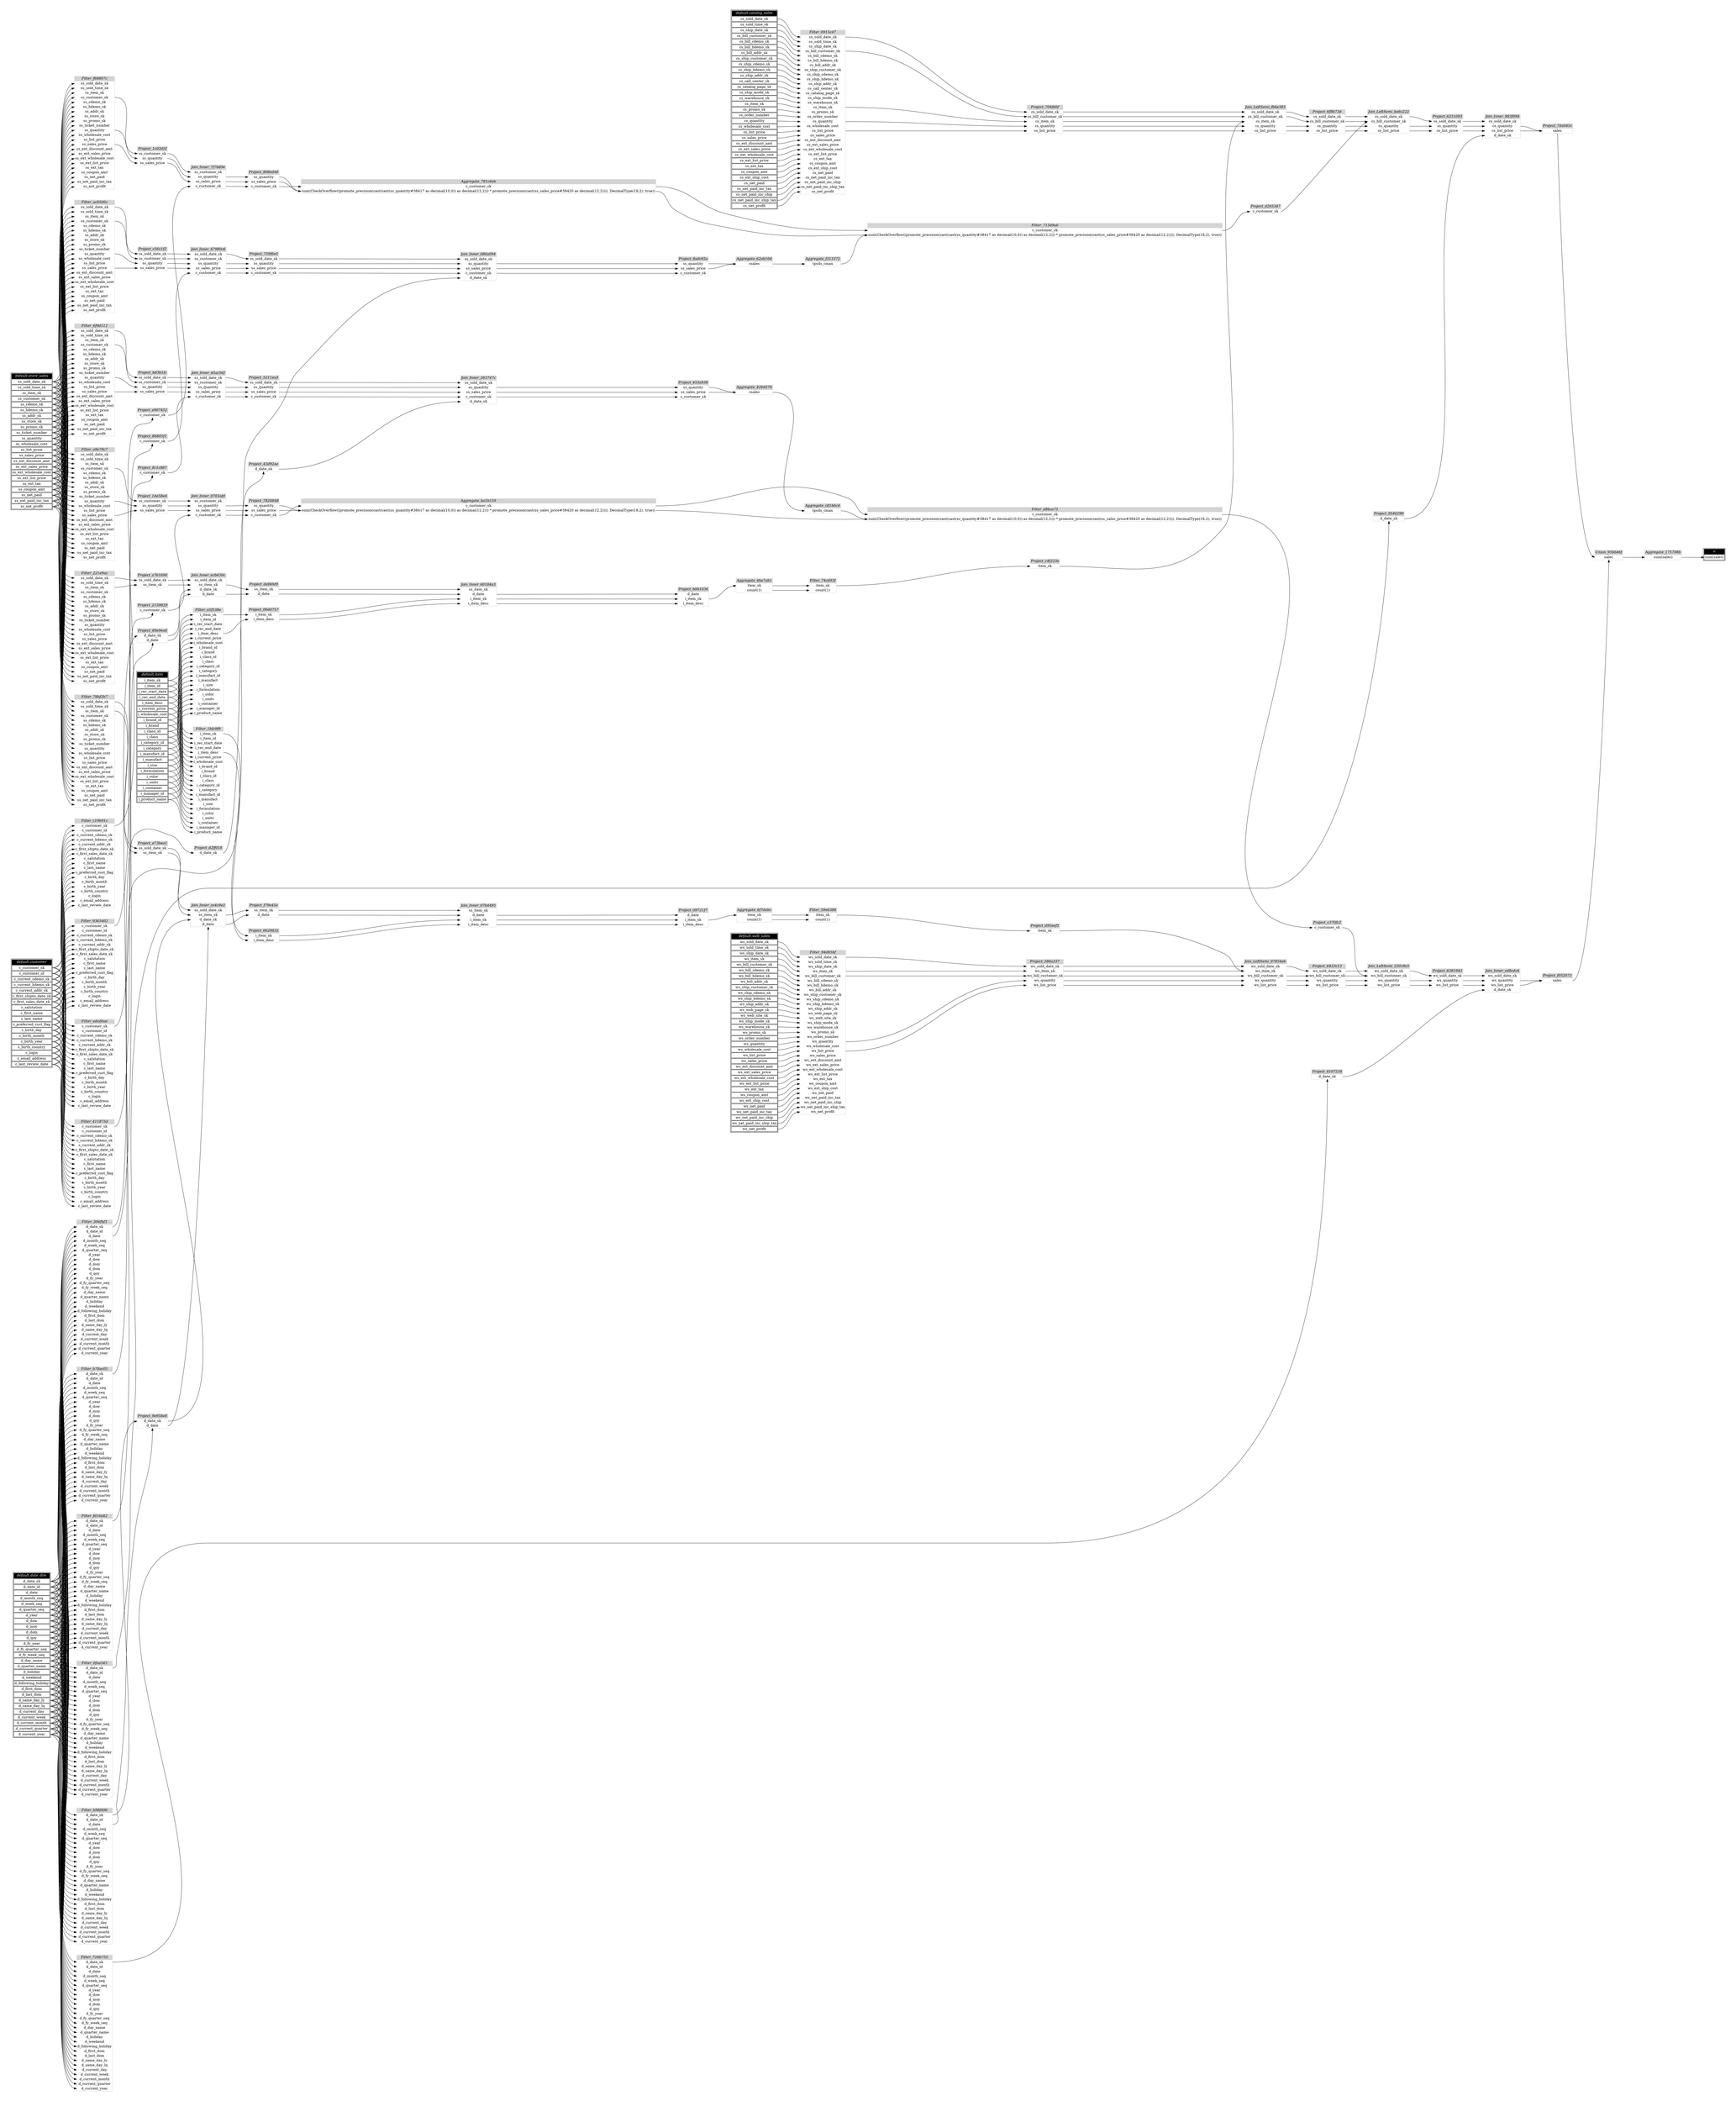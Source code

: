 // Automatically generated by TPCDSFlowTestSuite


digraph {
  graph [pad="0.5" nodesep="0.5" ranksep="1" fontname="Helvetica" rankdir=LR];
  node [shape=plaintext]

  
"Aggregate_175708b" [label=<
<table color="lightgray" border="1" cellborder="0" cellspacing="0">
  <tr><td bgcolor="lightgray" port="nodeName"><i>Aggregate_175708b</i></td></tr>
  <tr><td port="0">sum(sales)</td></tr>
</table>>];
     

"Aggregate_426d276" [label=<
<table color="lightgray" border="1" cellborder="0" cellspacing="0">
  <tr><td bgcolor="lightgray" port="nodeName"><i>Aggregate_426d276</i></td></tr>
  <tr><td port="0">csales</td></tr>
</table>>];
     

"Aggregate_4be7ab1" [label=<
<table color="lightgray" border="1" cellborder="0" cellspacing="0">
  <tr><td bgcolor="lightgray" port="nodeName"><i>Aggregate_4be7ab1</i></td></tr>
  <tr><td port="0">item_sk</td></tr>
<tr><td port="1">count(1)</td></tr>
</table>>];
     

"Aggregate_62ab10d" [label=<
<table color="lightgray" border="1" cellborder="0" cellspacing="0">
  <tr><td bgcolor="lightgray" port="nodeName"><i>Aggregate_62ab10d</i></td></tr>
  <tr><td port="0">csales</td></tr>
</table>>];
     

"Aggregate_6f7dabc" [label=<
<table color="lightgray" border="1" cellborder="0" cellspacing="0">
  <tr><td bgcolor="lightgray" port="nodeName"><i>Aggregate_6f7dabc</i></td></tr>
  <tr><td port="0">item_sk</td></tr>
<tr><td port="1">count(1)</td></tr>
</table>>];
     

"Aggregate_781c6eb" [label=<
<table color="lightgray" border="1" cellborder="0" cellspacing="0">
  <tr><td bgcolor="lightgray" port="nodeName"><i>Aggregate_781c6eb</i></td></tr>
  <tr><td port="0">c_customer_sk</td></tr>
<tr><td port="1">sum(CheckOverflow((promote_precision(cast(cast(ss_quantity#38417 as decimal(10,0)) as decimal(12,2))) * promote_precision(cast(ss_sales_price#38420 as decimal(12,2)))), DecimalType(18,2), true))</td></tr>
</table>>];
     

"Aggregate_ba1b159" [label=<
<table color="lightgray" border="1" cellborder="0" cellspacing="0">
  <tr><td bgcolor="lightgray" port="nodeName"><i>Aggregate_ba1b159</i></td></tr>
  <tr><td port="0">c_customer_sk</td></tr>
<tr><td port="1">sum(CheckOverflow((promote_precision(cast(cast(ss_quantity#38417 as decimal(10,0)) as decimal(12,2))) * promote_precision(cast(ss_sales_price#38420 as decimal(12,2)))), DecimalType(18,2), true))</td></tr>
</table>>];
     

"Aggregate_c81b6c4" [label=<
<table color="lightgray" border="1" cellborder="0" cellspacing="0">
  <tr><td bgcolor="lightgray" port="nodeName"><i>Aggregate_c81b6c4</i></td></tr>
  <tr><td port="0">tpcds_cmax</td></tr>
</table>>];
     

"Aggregate_f313372" [label=<
<table color="lightgray" border="1" cellborder="0" cellspacing="0">
  <tr><td bgcolor="lightgray" port="nodeName"><i>Aggregate_f313372</i></td></tr>
  <tr><td port="0">tpcds_cmax</td></tr>
</table>>];
     

"Filter_0915c47" [label=<
<table color="lightgray" border="1" cellborder="0" cellspacing="0">
  <tr><td bgcolor="lightgray" port="nodeName"><i>Filter_0915c47</i></td></tr>
  <tr><td port="0">cs_sold_date_sk</td></tr>
<tr><td port="1">cs_sold_time_sk</td></tr>
<tr><td port="2">cs_ship_date_sk</td></tr>
<tr><td port="3">cs_bill_customer_sk</td></tr>
<tr><td port="4">cs_bill_cdemo_sk</td></tr>
<tr><td port="5">cs_bill_hdemo_sk</td></tr>
<tr><td port="6">cs_bill_addr_sk</td></tr>
<tr><td port="7">cs_ship_customer_sk</td></tr>
<tr><td port="8">cs_ship_cdemo_sk</td></tr>
<tr><td port="9">cs_ship_hdemo_sk</td></tr>
<tr><td port="10">cs_ship_addr_sk</td></tr>
<tr><td port="11">cs_call_center_sk</td></tr>
<tr><td port="12">cs_catalog_page_sk</td></tr>
<tr><td port="13">cs_ship_mode_sk</td></tr>
<tr><td port="14">cs_warehouse_sk</td></tr>
<tr><td port="15">cs_item_sk</td></tr>
<tr><td port="16">cs_promo_sk</td></tr>
<tr><td port="17">cs_order_number</td></tr>
<tr><td port="18">cs_quantity</td></tr>
<tr><td port="19">cs_wholesale_cost</td></tr>
<tr><td port="20">cs_list_price</td></tr>
<tr><td port="21">cs_sales_price</td></tr>
<tr><td port="22">cs_ext_discount_amt</td></tr>
<tr><td port="23">cs_ext_sales_price</td></tr>
<tr><td port="24">cs_ext_wholesale_cost</td></tr>
<tr><td port="25">cs_ext_list_price</td></tr>
<tr><td port="26">cs_ext_tax</td></tr>
<tr><td port="27">cs_coupon_amt</td></tr>
<tr><td port="28">cs_ext_ship_cost</td></tr>
<tr><td port="29">cs_net_paid</td></tr>
<tr><td port="30">cs_net_paid_inc_tax</td></tr>
<tr><td port="31">cs_net_paid_inc_ship</td></tr>
<tr><td port="32">cs_net_paid_inc_ship_tax</td></tr>
<tr><td port="33">cs_net_profit</td></tr>
</table>>];
     

"Filter_0faa545" [label=<
<table color="lightgray" border="1" cellborder="0" cellspacing="0">
  <tr><td bgcolor="lightgray" port="nodeName"><i>Filter_0faa545</i></td></tr>
  <tr><td port="0">d_date_sk</td></tr>
<tr><td port="1">d_date_id</td></tr>
<tr><td port="2">d_date</td></tr>
<tr><td port="3">d_month_seq</td></tr>
<tr><td port="4">d_week_seq</td></tr>
<tr><td port="5">d_quarter_seq</td></tr>
<tr><td port="6">d_year</td></tr>
<tr><td port="7">d_dow</td></tr>
<tr><td port="8">d_moy</td></tr>
<tr><td port="9">d_dom</td></tr>
<tr><td port="10">d_qoy</td></tr>
<tr><td port="11">d_fy_year</td></tr>
<tr><td port="12">d_fy_quarter_seq</td></tr>
<tr><td port="13">d_fy_week_seq</td></tr>
<tr><td port="14">d_day_name</td></tr>
<tr><td port="15">d_quarter_name</td></tr>
<tr><td port="16">d_holiday</td></tr>
<tr><td port="17">d_weekend</td></tr>
<tr><td port="18">d_following_holiday</td></tr>
<tr><td port="19">d_first_dom</td></tr>
<tr><td port="20">d_last_dom</td></tr>
<tr><td port="21">d_same_day_ly</td></tr>
<tr><td port="22">d_same_day_lq</td></tr>
<tr><td port="23">d_current_day</td></tr>
<tr><td port="24">d_current_week</td></tr>
<tr><td port="25">d_current_month</td></tr>
<tr><td port="26">d_current_quarter</td></tr>
<tr><td port="27">d_current_year</td></tr>
</table>>];
     

"Filter_1bfc9f9" [label=<
<table color="lightgray" border="1" cellborder="0" cellspacing="0">
  <tr><td bgcolor="lightgray" port="nodeName"><i>Filter_1bfc9f9</i></td></tr>
  <tr><td port="0">i_item_sk</td></tr>
<tr><td port="1">i_item_id</td></tr>
<tr><td port="2">i_rec_start_date</td></tr>
<tr><td port="3">i_rec_end_date</td></tr>
<tr><td port="4">i_item_desc</td></tr>
<tr><td port="5">i_current_price</td></tr>
<tr><td port="6">i_wholesale_cost</td></tr>
<tr><td port="7">i_brand_id</td></tr>
<tr><td port="8">i_brand</td></tr>
<tr><td port="9">i_class_id</td></tr>
<tr><td port="10">i_class</td></tr>
<tr><td port="11">i_category_id</td></tr>
<tr><td port="12">i_category</td></tr>
<tr><td port="13">i_manufact_id</td></tr>
<tr><td port="14">i_manufact</td></tr>
<tr><td port="15">i_size</td></tr>
<tr><td port="16">i_formulation</td></tr>
<tr><td port="17">i_color</td></tr>
<tr><td port="18">i_units</td></tr>
<tr><td port="19">i_container</td></tr>
<tr><td port="20">i_manager_id</td></tr>
<tr><td port="21">i_product_name</td></tr>
</table>>];
     

"Filter_221e9ac" [label=<
<table color="lightgray" border="1" cellborder="0" cellspacing="0">
  <tr><td bgcolor="lightgray" port="nodeName"><i>Filter_221e9ac</i></td></tr>
  <tr><td port="0">ss_sold_date_sk</td></tr>
<tr><td port="1">ss_sold_time_sk</td></tr>
<tr><td port="2">ss_item_sk</td></tr>
<tr><td port="3">ss_customer_sk</td></tr>
<tr><td port="4">ss_cdemo_sk</td></tr>
<tr><td port="5">ss_hdemo_sk</td></tr>
<tr><td port="6">ss_addr_sk</td></tr>
<tr><td port="7">ss_store_sk</td></tr>
<tr><td port="8">ss_promo_sk</td></tr>
<tr><td port="9">ss_ticket_number</td></tr>
<tr><td port="10">ss_quantity</td></tr>
<tr><td port="11">ss_wholesale_cost</td></tr>
<tr><td port="12">ss_list_price</td></tr>
<tr><td port="13">ss_sales_price</td></tr>
<tr><td port="14">ss_ext_discount_amt</td></tr>
<tr><td port="15">ss_ext_sales_price</td></tr>
<tr><td port="16">ss_ext_wholesale_cost</td></tr>
<tr><td port="17">ss_ext_list_price</td></tr>
<tr><td port="18">ss_ext_tax</td></tr>
<tr><td port="19">ss_coupon_amt</td></tr>
<tr><td port="20">ss_net_paid</td></tr>
<tr><td port="21">ss_net_paid_inc_tax</td></tr>
<tr><td port="22">ss_net_profit</td></tr>
</table>>];
     

"Filter_306fbf3" [label=<
<table color="lightgray" border="1" cellborder="0" cellspacing="0">
  <tr><td bgcolor="lightgray" port="nodeName"><i>Filter_306fbf3</i></td></tr>
  <tr><td port="0">d_date_sk</td></tr>
<tr><td port="1">d_date_id</td></tr>
<tr><td port="2">d_date</td></tr>
<tr><td port="3">d_month_seq</td></tr>
<tr><td port="4">d_week_seq</td></tr>
<tr><td port="5">d_quarter_seq</td></tr>
<tr><td port="6">d_year</td></tr>
<tr><td port="7">d_dow</td></tr>
<tr><td port="8">d_moy</td></tr>
<tr><td port="9">d_dom</td></tr>
<tr><td port="10">d_qoy</td></tr>
<tr><td port="11">d_fy_year</td></tr>
<tr><td port="12">d_fy_quarter_seq</td></tr>
<tr><td port="13">d_fy_week_seq</td></tr>
<tr><td port="14">d_day_name</td></tr>
<tr><td port="15">d_quarter_name</td></tr>
<tr><td port="16">d_holiday</td></tr>
<tr><td port="17">d_weekend</td></tr>
<tr><td port="18">d_following_holiday</td></tr>
<tr><td port="19">d_first_dom</td></tr>
<tr><td port="20">d_last_dom</td></tr>
<tr><td port="21">d_same_day_ly</td></tr>
<tr><td port="22">d_same_day_lq</td></tr>
<tr><td port="23">d_current_day</td></tr>
<tr><td port="24">d_current_week</td></tr>
<tr><td port="25">d_current_month</td></tr>
<tr><td port="26">d_current_quarter</td></tr>
<tr><td port="27">d_current_year</td></tr>
</table>>];
     

"Filter_411875d" [label=<
<table color="lightgray" border="1" cellborder="0" cellspacing="0">
  <tr><td bgcolor="lightgray" port="nodeName"><i>Filter_411875d</i></td></tr>
  <tr><td port="0">c_customer_sk</td></tr>
<tr><td port="1">c_customer_id</td></tr>
<tr><td port="2">c_current_cdemo_sk</td></tr>
<tr><td port="3">c_current_hdemo_sk</td></tr>
<tr><td port="4">c_current_addr_sk</td></tr>
<tr><td port="5">c_first_shipto_date_sk</td></tr>
<tr><td port="6">c_first_sales_date_sk</td></tr>
<tr><td port="7">c_salutation</td></tr>
<tr><td port="8">c_first_name</td></tr>
<tr><td port="9">c_last_name</td></tr>
<tr><td port="10">c_preferred_cust_flag</td></tr>
<tr><td port="11">c_birth_day</td></tr>
<tr><td port="12">c_birth_month</td></tr>
<tr><td port="13">c_birth_year</td></tr>
<tr><td port="14">c_birth_country</td></tr>
<tr><td port="15">c_login</td></tr>
<tr><td port="16">c_email_address</td></tr>
<tr><td port="17">c_last_review_date</td></tr>
</table>>];
     

"Filter_59e6388" [label=<
<table color="lightgray" border="1" cellborder="0" cellspacing="0">
  <tr><td bgcolor="lightgray" port="nodeName"><i>Filter_59e6388</i></td></tr>
  <tr><td port="0">item_sk</td></tr>
<tr><td port="1">count(1)</td></tr>
</table>>];
     

"Filter_6f9d112" [label=<
<table color="lightgray" border="1" cellborder="0" cellspacing="0">
  <tr><td bgcolor="lightgray" port="nodeName"><i>Filter_6f9d112</i></td></tr>
  <tr><td port="0">ss_sold_date_sk</td></tr>
<tr><td port="1">ss_sold_time_sk</td></tr>
<tr><td port="2">ss_item_sk</td></tr>
<tr><td port="3">ss_customer_sk</td></tr>
<tr><td port="4">ss_cdemo_sk</td></tr>
<tr><td port="5">ss_hdemo_sk</td></tr>
<tr><td port="6">ss_addr_sk</td></tr>
<tr><td port="7">ss_store_sk</td></tr>
<tr><td port="8">ss_promo_sk</td></tr>
<tr><td port="9">ss_ticket_number</td></tr>
<tr><td port="10">ss_quantity</td></tr>
<tr><td port="11">ss_wholesale_cost</td></tr>
<tr><td port="12">ss_list_price</td></tr>
<tr><td port="13">ss_sales_price</td></tr>
<tr><td port="14">ss_ext_discount_amt</td></tr>
<tr><td port="15">ss_ext_sales_price</td></tr>
<tr><td port="16">ss_ext_wholesale_cost</td></tr>
<tr><td port="17">ss_ext_list_price</td></tr>
<tr><td port="18">ss_ext_tax</td></tr>
<tr><td port="19">ss_coupon_amt</td></tr>
<tr><td port="20">ss_net_paid</td></tr>
<tr><td port="21">ss_net_paid_inc_tax</td></tr>
<tr><td port="22">ss_net_profit</td></tr>
</table>>];
     

"Filter_715d9a6" [label=<
<table color="lightgray" border="1" cellborder="0" cellspacing="0">
  <tr><td bgcolor="lightgray" port="nodeName"><i>Filter_715d9a6</i></td></tr>
  <tr><td port="0">c_customer_sk</td></tr>
<tr><td port="1">sum(CheckOverflow((promote_precision(cast(cast(ss_quantity#38417 as decimal(10,0)) as decimal(12,2))) * promote_precision(cast(ss_sales_price#38420 as decimal(12,2)))), DecimalType(18,2), true))</td></tr>
</table>>];
     

"Filter_724b755" [label=<
<table color="lightgray" border="1" cellborder="0" cellspacing="0">
  <tr><td bgcolor="lightgray" port="nodeName"><i>Filter_724b755</i></td></tr>
  <tr><td port="0">d_date_sk</td></tr>
<tr><td port="1">d_date_id</td></tr>
<tr><td port="2">d_date</td></tr>
<tr><td port="3">d_month_seq</td></tr>
<tr><td port="4">d_week_seq</td></tr>
<tr><td port="5">d_quarter_seq</td></tr>
<tr><td port="6">d_year</td></tr>
<tr><td port="7">d_dow</td></tr>
<tr><td port="8">d_moy</td></tr>
<tr><td port="9">d_dom</td></tr>
<tr><td port="10">d_qoy</td></tr>
<tr><td port="11">d_fy_year</td></tr>
<tr><td port="12">d_fy_quarter_seq</td></tr>
<tr><td port="13">d_fy_week_seq</td></tr>
<tr><td port="14">d_day_name</td></tr>
<tr><td port="15">d_quarter_name</td></tr>
<tr><td port="16">d_holiday</td></tr>
<tr><td port="17">d_weekend</td></tr>
<tr><td port="18">d_following_holiday</td></tr>
<tr><td port="19">d_first_dom</td></tr>
<tr><td port="20">d_last_dom</td></tr>
<tr><td port="21">d_same_day_ly</td></tr>
<tr><td port="22">d_same_day_lq</td></tr>
<tr><td port="23">d_current_day</td></tr>
<tr><td port="24">d_current_week</td></tr>
<tr><td port="25">d_current_month</td></tr>
<tr><td port="26">d_current_quarter</td></tr>
<tr><td port="27">d_current_year</td></tr>
</table>>];
     

"Filter_74cd93f" [label=<
<table color="lightgray" border="1" cellborder="0" cellspacing="0">
  <tr><td bgcolor="lightgray" port="nodeName"><i>Filter_74cd93f</i></td></tr>
  <tr><td port="0">item_sk</td></tr>
<tr><td port="1">count(1)</td></tr>
</table>>];
     

"Filter_78bf2b7" [label=<
<table color="lightgray" border="1" cellborder="0" cellspacing="0">
  <tr><td bgcolor="lightgray" port="nodeName"><i>Filter_78bf2b7</i></td></tr>
  <tr><td port="0">ss_sold_date_sk</td></tr>
<tr><td port="1">ss_sold_time_sk</td></tr>
<tr><td port="2">ss_item_sk</td></tr>
<tr><td port="3">ss_customer_sk</td></tr>
<tr><td port="4">ss_cdemo_sk</td></tr>
<tr><td port="5">ss_hdemo_sk</td></tr>
<tr><td port="6">ss_addr_sk</td></tr>
<tr><td port="7">ss_store_sk</td></tr>
<tr><td port="8">ss_promo_sk</td></tr>
<tr><td port="9">ss_ticket_number</td></tr>
<tr><td port="10">ss_quantity</td></tr>
<tr><td port="11">ss_wholesale_cost</td></tr>
<tr><td port="12">ss_list_price</td></tr>
<tr><td port="13">ss_sales_price</td></tr>
<tr><td port="14">ss_ext_discount_amt</td></tr>
<tr><td port="15">ss_ext_sales_price</td></tr>
<tr><td port="16">ss_ext_wholesale_cost</td></tr>
<tr><td port="17">ss_ext_list_price</td></tr>
<tr><td port="18">ss_ext_tax</td></tr>
<tr><td port="19">ss_coupon_amt</td></tr>
<tr><td port="20">ss_net_paid</td></tr>
<tr><td port="21">ss_net_paid_inc_tax</td></tr>
<tr><td port="22">ss_net_profit</td></tr>
</table>>];
     

"Filter_9365402" [label=<
<table color="lightgray" border="1" cellborder="0" cellspacing="0">
  <tr><td bgcolor="lightgray" port="nodeName"><i>Filter_9365402</i></td></tr>
  <tr><td port="0">c_customer_sk</td></tr>
<tr><td port="1">c_customer_id</td></tr>
<tr><td port="2">c_current_cdemo_sk</td></tr>
<tr><td port="3">c_current_hdemo_sk</td></tr>
<tr><td port="4">c_current_addr_sk</td></tr>
<tr><td port="5">c_first_shipto_date_sk</td></tr>
<tr><td port="6">c_first_sales_date_sk</td></tr>
<tr><td port="7">c_salutation</td></tr>
<tr><td port="8">c_first_name</td></tr>
<tr><td port="9">c_last_name</td></tr>
<tr><td port="10">c_preferred_cust_flag</td></tr>
<tr><td port="11">c_birth_day</td></tr>
<tr><td port="12">c_birth_month</td></tr>
<tr><td port="13">c_birth_year</td></tr>
<tr><td port="14">c_birth_country</td></tr>
<tr><td port="15">c_login</td></tr>
<tr><td port="16">c_email_address</td></tr>
<tr><td port="17">c_last_review_date</td></tr>
</table>>];
     

"Filter_94d85bf" [label=<
<table color="lightgray" border="1" cellborder="0" cellspacing="0">
  <tr><td bgcolor="lightgray" port="nodeName"><i>Filter_94d85bf</i></td></tr>
  <tr><td port="0">ws_sold_date_sk</td></tr>
<tr><td port="1">ws_sold_time_sk</td></tr>
<tr><td port="2">ws_ship_date_sk</td></tr>
<tr><td port="3">ws_item_sk</td></tr>
<tr><td port="4">ws_bill_customer_sk</td></tr>
<tr><td port="5">ws_bill_cdemo_sk</td></tr>
<tr><td port="6">ws_bill_hdemo_sk</td></tr>
<tr><td port="7">ws_bill_addr_sk</td></tr>
<tr><td port="8">ws_ship_customer_sk</td></tr>
<tr><td port="9">ws_ship_cdemo_sk</td></tr>
<tr><td port="10">ws_ship_hdemo_sk</td></tr>
<tr><td port="11">ws_ship_addr_sk</td></tr>
<tr><td port="12">ws_web_page_sk</td></tr>
<tr><td port="13">ws_web_site_sk</td></tr>
<tr><td port="14">ws_ship_mode_sk</td></tr>
<tr><td port="15">ws_warehouse_sk</td></tr>
<tr><td port="16">ws_promo_sk</td></tr>
<tr><td port="17">ws_order_number</td></tr>
<tr><td port="18">ws_quantity</td></tr>
<tr><td port="19">ws_wholesale_cost</td></tr>
<tr><td port="20">ws_list_price</td></tr>
<tr><td port="21">ws_sales_price</td></tr>
<tr><td port="22">ws_ext_discount_amt</td></tr>
<tr><td port="23">ws_ext_sales_price</td></tr>
<tr><td port="24">ws_ext_wholesale_cost</td></tr>
<tr><td port="25">ws_ext_list_price</td></tr>
<tr><td port="26">ws_ext_tax</td></tr>
<tr><td port="27">ws_coupon_amt</td></tr>
<tr><td port="28">ws_ext_ship_cost</td></tr>
<tr><td port="29">ws_net_paid</td></tr>
<tr><td port="30">ws_net_paid_inc_tax</td></tr>
<tr><td port="31">ws_net_paid_inc_ship</td></tr>
<tr><td port="32">ws_net_paid_inc_ship_tax</td></tr>
<tr><td port="33">ws_net_profit</td></tr>
</table>>];
     

"Filter_a5f538e" [label=<
<table color="lightgray" border="1" cellborder="0" cellspacing="0">
  <tr><td bgcolor="lightgray" port="nodeName"><i>Filter_a5f538e</i></td></tr>
  <tr><td port="0">i_item_sk</td></tr>
<tr><td port="1">i_item_id</td></tr>
<tr><td port="2">i_rec_start_date</td></tr>
<tr><td port="3">i_rec_end_date</td></tr>
<tr><td port="4">i_item_desc</td></tr>
<tr><td port="5">i_current_price</td></tr>
<tr><td port="6">i_wholesale_cost</td></tr>
<tr><td port="7">i_brand_id</td></tr>
<tr><td port="8">i_brand</td></tr>
<tr><td port="9">i_class_id</td></tr>
<tr><td port="10">i_class</td></tr>
<tr><td port="11">i_category_id</td></tr>
<tr><td port="12">i_category</td></tr>
<tr><td port="13">i_manufact_id</td></tr>
<tr><td port="14">i_manufact</td></tr>
<tr><td port="15">i_size</td></tr>
<tr><td port="16">i_formulation</td></tr>
<tr><td port="17">i_color</td></tr>
<tr><td port="18">i_units</td></tr>
<tr><td port="19">i_container</td></tr>
<tr><td port="20">i_manager_id</td></tr>
<tr><td port="21">i_product_name</td></tr>
</table>>];
     

"Filter_a9e79c7" [label=<
<table color="lightgray" border="1" cellborder="0" cellspacing="0">
  <tr><td bgcolor="lightgray" port="nodeName"><i>Filter_a9e79c7</i></td></tr>
  <tr><td port="0">ss_sold_date_sk</td></tr>
<tr><td port="1">ss_sold_time_sk</td></tr>
<tr><td port="2">ss_item_sk</td></tr>
<tr><td port="3">ss_customer_sk</td></tr>
<tr><td port="4">ss_cdemo_sk</td></tr>
<tr><td port="5">ss_hdemo_sk</td></tr>
<tr><td port="6">ss_addr_sk</td></tr>
<tr><td port="7">ss_store_sk</td></tr>
<tr><td port="8">ss_promo_sk</td></tr>
<tr><td port="9">ss_ticket_number</td></tr>
<tr><td port="10">ss_quantity</td></tr>
<tr><td port="11">ss_wholesale_cost</td></tr>
<tr><td port="12">ss_list_price</td></tr>
<tr><td port="13">ss_sales_price</td></tr>
<tr><td port="14">ss_ext_discount_amt</td></tr>
<tr><td port="15">ss_ext_sales_price</td></tr>
<tr><td port="16">ss_ext_wholesale_cost</td></tr>
<tr><td port="17">ss_ext_list_price</td></tr>
<tr><td port="18">ss_ext_tax</td></tr>
<tr><td port="19">ss_coupon_amt</td></tr>
<tr><td port="20">ss_net_paid</td></tr>
<tr><td port="21">ss_net_paid_inc_tax</td></tr>
<tr><td port="22">ss_net_profit</td></tr>
</table>>];
     

"Filter_ac0500c" [label=<
<table color="lightgray" border="1" cellborder="0" cellspacing="0">
  <tr><td bgcolor="lightgray" port="nodeName"><i>Filter_ac0500c</i></td></tr>
  <tr><td port="0">ss_sold_date_sk</td></tr>
<tr><td port="1">ss_sold_time_sk</td></tr>
<tr><td port="2">ss_item_sk</td></tr>
<tr><td port="3">ss_customer_sk</td></tr>
<tr><td port="4">ss_cdemo_sk</td></tr>
<tr><td port="5">ss_hdemo_sk</td></tr>
<tr><td port="6">ss_addr_sk</td></tr>
<tr><td port="7">ss_store_sk</td></tr>
<tr><td port="8">ss_promo_sk</td></tr>
<tr><td port="9">ss_ticket_number</td></tr>
<tr><td port="10">ss_quantity</td></tr>
<tr><td port="11">ss_wholesale_cost</td></tr>
<tr><td port="12">ss_list_price</td></tr>
<tr><td port="13">ss_sales_price</td></tr>
<tr><td port="14">ss_ext_discount_amt</td></tr>
<tr><td port="15">ss_ext_sales_price</td></tr>
<tr><td port="16">ss_ext_wholesale_cost</td></tr>
<tr><td port="17">ss_ext_list_price</td></tr>
<tr><td port="18">ss_ext_tax</td></tr>
<tr><td port="19">ss_coupon_amt</td></tr>
<tr><td port="20">ss_net_paid</td></tr>
<tr><td port="21">ss_net_paid_inc_tax</td></tr>
<tr><td port="22">ss_net_profit</td></tr>
</table>>];
     

"Filter_b78ac05" [label=<
<table color="lightgray" border="1" cellborder="0" cellspacing="0">
  <tr><td bgcolor="lightgray" port="nodeName"><i>Filter_b78ac05</i></td></tr>
  <tr><td port="0">d_date_sk</td></tr>
<tr><td port="1">d_date_id</td></tr>
<tr><td port="2">d_date</td></tr>
<tr><td port="3">d_month_seq</td></tr>
<tr><td port="4">d_week_seq</td></tr>
<tr><td port="5">d_quarter_seq</td></tr>
<tr><td port="6">d_year</td></tr>
<tr><td port="7">d_dow</td></tr>
<tr><td port="8">d_moy</td></tr>
<tr><td port="9">d_dom</td></tr>
<tr><td port="10">d_qoy</td></tr>
<tr><td port="11">d_fy_year</td></tr>
<tr><td port="12">d_fy_quarter_seq</td></tr>
<tr><td port="13">d_fy_week_seq</td></tr>
<tr><td port="14">d_day_name</td></tr>
<tr><td port="15">d_quarter_name</td></tr>
<tr><td port="16">d_holiday</td></tr>
<tr><td port="17">d_weekend</td></tr>
<tr><td port="18">d_following_holiday</td></tr>
<tr><td port="19">d_first_dom</td></tr>
<tr><td port="20">d_last_dom</td></tr>
<tr><td port="21">d_same_day_ly</td></tr>
<tr><td port="22">d_same_day_lq</td></tr>
<tr><td port="23">d_current_day</td></tr>
<tr><td port="24">d_current_week</td></tr>
<tr><td port="25">d_current_month</td></tr>
<tr><td port="26">d_current_quarter</td></tr>
<tr><td port="27">d_current_year</td></tr>
</table>>];
     

"Filter_b98f496" [label=<
<table color="lightgray" border="1" cellborder="0" cellspacing="0">
  <tr><td bgcolor="lightgray" port="nodeName"><i>Filter_b98f496</i></td></tr>
  <tr><td port="0">d_date_sk</td></tr>
<tr><td port="1">d_date_id</td></tr>
<tr><td port="2">d_date</td></tr>
<tr><td port="3">d_month_seq</td></tr>
<tr><td port="4">d_week_seq</td></tr>
<tr><td port="5">d_quarter_seq</td></tr>
<tr><td port="6">d_year</td></tr>
<tr><td port="7">d_dow</td></tr>
<tr><td port="8">d_moy</td></tr>
<tr><td port="9">d_dom</td></tr>
<tr><td port="10">d_qoy</td></tr>
<tr><td port="11">d_fy_year</td></tr>
<tr><td port="12">d_fy_quarter_seq</td></tr>
<tr><td port="13">d_fy_week_seq</td></tr>
<tr><td port="14">d_day_name</td></tr>
<tr><td port="15">d_quarter_name</td></tr>
<tr><td port="16">d_holiday</td></tr>
<tr><td port="17">d_weekend</td></tr>
<tr><td port="18">d_following_holiday</td></tr>
<tr><td port="19">d_first_dom</td></tr>
<tr><td port="20">d_last_dom</td></tr>
<tr><td port="21">d_same_day_ly</td></tr>
<tr><td port="22">d_same_day_lq</td></tr>
<tr><td port="23">d_current_day</td></tr>
<tr><td port="24">d_current_week</td></tr>
<tr><td port="25">d_current_month</td></tr>
<tr><td port="26">d_current_quarter</td></tr>
<tr><td port="27">d_current_year</td></tr>
</table>>];
     

"Filter_c19691c" [label=<
<table color="lightgray" border="1" cellborder="0" cellspacing="0">
  <tr><td bgcolor="lightgray" port="nodeName"><i>Filter_c19691c</i></td></tr>
  <tr><td port="0">c_customer_sk</td></tr>
<tr><td port="1">c_customer_id</td></tr>
<tr><td port="2">c_current_cdemo_sk</td></tr>
<tr><td port="3">c_current_hdemo_sk</td></tr>
<tr><td port="4">c_current_addr_sk</td></tr>
<tr><td port="5">c_first_shipto_date_sk</td></tr>
<tr><td port="6">c_first_sales_date_sk</td></tr>
<tr><td port="7">c_salutation</td></tr>
<tr><td port="8">c_first_name</td></tr>
<tr><td port="9">c_last_name</td></tr>
<tr><td port="10">c_preferred_cust_flag</td></tr>
<tr><td port="11">c_birth_day</td></tr>
<tr><td port="12">c_birth_month</td></tr>
<tr><td port="13">c_birth_year</td></tr>
<tr><td port="14">c_birth_country</td></tr>
<tr><td port="15">c_login</td></tr>
<tr><td port="16">c_email_address</td></tr>
<tr><td port="17">c_last_review_date</td></tr>
</table>>];
     

"Filter_d8bca75" [label=<
<table color="lightgray" border="1" cellborder="0" cellspacing="0">
  <tr><td bgcolor="lightgray" port="nodeName"><i>Filter_d8bca75</i></td></tr>
  <tr><td port="0">c_customer_sk</td></tr>
<tr><td port="1">sum(CheckOverflow((promote_precision(cast(cast(ss_quantity#38417 as decimal(10,0)) as decimal(12,2))) * promote_precision(cast(ss_sales_price#38420 as decimal(12,2)))), DecimalType(18,2), true))</td></tr>
</table>>];
     

"Filter_edcd0ae" [label=<
<table color="lightgray" border="1" cellborder="0" cellspacing="0">
  <tr><td bgcolor="lightgray" port="nodeName"><i>Filter_edcd0ae</i></td></tr>
  <tr><td port="0">c_customer_sk</td></tr>
<tr><td port="1">c_customer_id</td></tr>
<tr><td port="2">c_current_cdemo_sk</td></tr>
<tr><td port="3">c_current_hdemo_sk</td></tr>
<tr><td port="4">c_current_addr_sk</td></tr>
<tr><td port="5">c_first_shipto_date_sk</td></tr>
<tr><td port="6">c_first_sales_date_sk</td></tr>
<tr><td port="7">c_salutation</td></tr>
<tr><td port="8">c_first_name</td></tr>
<tr><td port="9">c_last_name</td></tr>
<tr><td port="10">c_preferred_cust_flag</td></tr>
<tr><td port="11">c_birth_day</td></tr>
<tr><td port="12">c_birth_month</td></tr>
<tr><td port="13">c_birth_year</td></tr>
<tr><td port="14">c_birth_country</td></tr>
<tr><td port="15">c_login</td></tr>
<tr><td port="16">c_email_address</td></tr>
<tr><td port="17">c_last_review_date</td></tr>
</table>>];
     

"Filter_f68807c" [label=<
<table color="lightgray" border="1" cellborder="0" cellspacing="0">
  <tr><td bgcolor="lightgray" port="nodeName"><i>Filter_f68807c</i></td></tr>
  <tr><td port="0">ss_sold_date_sk</td></tr>
<tr><td port="1">ss_sold_time_sk</td></tr>
<tr><td port="2">ss_item_sk</td></tr>
<tr><td port="3">ss_customer_sk</td></tr>
<tr><td port="4">ss_cdemo_sk</td></tr>
<tr><td port="5">ss_hdemo_sk</td></tr>
<tr><td port="6">ss_addr_sk</td></tr>
<tr><td port="7">ss_store_sk</td></tr>
<tr><td port="8">ss_promo_sk</td></tr>
<tr><td port="9">ss_ticket_number</td></tr>
<tr><td port="10">ss_quantity</td></tr>
<tr><td port="11">ss_wholesale_cost</td></tr>
<tr><td port="12">ss_list_price</td></tr>
<tr><td port="13">ss_sales_price</td></tr>
<tr><td port="14">ss_ext_discount_amt</td></tr>
<tr><td port="15">ss_ext_sales_price</td></tr>
<tr><td port="16">ss_ext_wholesale_cost</td></tr>
<tr><td port="17">ss_ext_list_price</td></tr>
<tr><td port="18">ss_ext_tax</td></tr>
<tr><td port="19">ss_coupon_amt</td></tr>
<tr><td port="20">ss_net_paid</td></tr>
<tr><td port="21">ss_net_paid_inc_tax</td></tr>
<tr><td port="22">ss_net_profit</td></tr>
</table>>];
     

"Filter_fd16e82" [label=<
<table color="lightgray" border="1" cellborder="0" cellspacing="0">
  <tr><td bgcolor="lightgray" port="nodeName"><i>Filter_fd16e82</i></td></tr>
  <tr><td port="0">d_date_sk</td></tr>
<tr><td port="1">d_date_id</td></tr>
<tr><td port="2">d_date</td></tr>
<tr><td port="3">d_month_seq</td></tr>
<tr><td port="4">d_week_seq</td></tr>
<tr><td port="5">d_quarter_seq</td></tr>
<tr><td port="6">d_year</td></tr>
<tr><td port="7">d_dow</td></tr>
<tr><td port="8">d_moy</td></tr>
<tr><td port="9">d_dom</td></tr>
<tr><td port="10">d_qoy</td></tr>
<tr><td port="11">d_fy_year</td></tr>
<tr><td port="12">d_fy_quarter_seq</td></tr>
<tr><td port="13">d_fy_week_seq</td></tr>
<tr><td port="14">d_day_name</td></tr>
<tr><td port="15">d_quarter_name</td></tr>
<tr><td port="16">d_holiday</td></tr>
<tr><td port="17">d_weekend</td></tr>
<tr><td port="18">d_following_holiday</td></tr>
<tr><td port="19">d_first_dom</td></tr>
<tr><td port="20">d_last_dom</td></tr>
<tr><td port="21">d_same_day_ly</td></tr>
<tr><td port="22">d_same_day_lq</td></tr>
<tr><td port="23">d_current_day</td></tr>
<tr><td port="24">d_current_week</td></tr>
<tr><td port="25">d_current_month</td></tr>
<tr><td port="26">d_current_quarter</td></tr>
<tr><td port="27">d_current_year</td></tr>
</table>>];
     

"Join_Inner_0703afd" [label=<
<table color="lightgray" border="1" cellborder="0" cellspacing="0">
  <tr><td bgcolor="lightgray" port="nodeName"><i>Join_Inner_0703afd</i></td></tr>
  <tr><td port="0">ss_customer_sk</td></tr>
<tr><td port="1">ss_quantity</td></tr>
<tr><td port="2">ss_sales_price</td></tr>
<tr><td port="3">c_customer_sk</td></tr>
</table>>];
     

"Join_Inner_07b4495" [label=<
<table color="lightgray" border="1" cellborder="0" cellspacing="0">
  <tr><td bgcolor="lightgray" port="nodeName"><i>Join_Inner_07b4495</i></td></tr>
  <tr><td port="0">ss_item_sk</td></tr>
<tr><td port="1">d_date</td></tr>
<tr><td port="2">i_item_sk</td></tr>
<tr><td port="3">i_item_desc</td></tr>
</table>>];
     

"Join_Inner_080a094" [label=<
<table color="lightgray" border="1" cellborder="0" cellspacing="0">
  <tr><td bgcolor="lightgray" port="nodeName"><i>Join_Inner_080a094</i></td></tr>
  <tr><td port="0">ss_sold_date_sk</td></tr>
<tr><td port="1">ss_quantity</td></tr>
<tr><td port="2">ss_sales_price</td></tr>
<tr><td port="3">c_customer_sk</td></tr>
<tr><td port="4">d_date_sk</td></tr>
</table>>];
     

"Join_Inner_263747c" [label=<
<table color="lightgray" border="1" cellborder="0" cellspacing="0">
  <tr><td bgcolor="lightgray" port="nodeName"><i>Join_Inner_263747c</i></td></tr>
  <tr><td port="0">ss_sold_date_sk</td></tr>
<tr><td port="1">ss_quantity</td></tr>
<tr><td port="2">ss_sales_price</td></tr>
<tr><td port="3">c_customer_sk</td></tr>
<tr><td port="4">d_date_sk</td></tr>
</table>>];
     

"Join_Inner_47980c6" [label=<
<table color="lightgray" border="1" cellborder="0" cellspacing="0">
  <tr><td bgcolor="lightgray" port="nodeName"><i>Join_Inner_47980c6</i></td></tr>
  <tr><td port="0">ss_sold_date_sk</td></tr>
<tr><td port="1">ss_customer_sk</td></tr>
<tr><td port="2">ss_quantity</td></tr>
<tr><td port="3">ss_sales_price</td></tr>
<tr><td port="4">c_customer_sk</td></tr>
</table>>];
     

"Join_Inner_60184a3" [label=<
<table color="lightgray" border="1" cellborder="0" cellspacing="0">
  <tr><td bgcolor="lightgray" port="nodeName"><i>Join_Inner_60184a3</i></td></tr>
  <tr><td port="0">ss_item_sk</td></tr>
<tr><td port="1">d_date</td></tr>
<tr><td port="2">i_item_sk</td></tr>
<tr><td port="3">i_item_desc</td></tr>
</table>>];
     

"Join_Inner_7f7b89e" [label=<
<table color="lightgray" border="1" cellborder="0" cellspacing="0">
  <tr><td bgcolor="lightgray" port="nodeName"><i>Join_Inner_7f7b89e</i></td></tr>
  <tr><td port="0">ss_customer_sk</td></tr>
<tr><td port="1">ss_quantity</td></tr>
<tr><td port="2">ss_sales_price</td></tr>
<tr><td port="3">c_customer_sk</td></tr>
</table>>];
     

"Join_Inner_983f094" [label=<
<table color="lightgray" border="1" cellborder="0" cellspacing="0">
  <tr><td bgcolor="lightgray" port="nodeName"><i>Join_Inner_983f094</i></td></tr>
  <tr><td port="0">cs_sold_date_sk</td></tr>
<tr><td port="1">cs_quantity</td></tr>
<tr><td port="2">cs_list_price</td></tr>
<tr><td port="3">d_date_sk</td></tr>
</table>>];
     

"Join_Inner_cd8cdc4" [label=<
<table color="lightgray" border="1" cellborder="0" cellspacing="0">
  <tr><td bgcolor="lightgray" port="nodeName"><i>Join_Inner_cd8cdc4</i></td></tr>
  <tr><td port="0">ws_sold_date_sk</td></tr>
<tr><td port="1">ws_quantity</td></tr>
<tr><td port="2">ws_list_price</td></tr>
<tr><td port="3">d_date_sk</td></tr>
</table>>];
     

"Join_Inner_ce4c9e2" [label=<
<table color="lightgray" border="1" cellborder="0" cellspacing="0">
  <tr><td bgcolor="lightgray" port="nodeName"><i>Join_Inner_ce4c9e2</i></td></tr>
  <tr><td port="0">ss_sold_date_sk</td></tr>
<tr><td port="1">ss_item_sk</td></tr>
<tr><td port="2">d_date_sk</td></tr>
<tr><td port="3">d_date</td></tr>
</table>>];
     

"Join_Inner_d5ac56f" [label=<
<table color="lightgray" border="1" cellborder="0" cellspacing="0">
  <tr><td bgcolor="lightgray" port="nodeName"><i>Join_Inner_d5ac56f</i></td></tr>
  <tr><td port="0">ss_sold_date_sk</td></tr>
<tr><td port="1">ss_customer_sk</td></tr>
<tr><td port="2">ss_quantity</td></tr>
<tr><td port="3">ss_sales_price</td></tr>
<tr><td port="4">c_customer_sk</td></tr>
</table>>];
     

"Join_Inner_ecb630c" [label=<
<table color="lightgray" border="1" cellborder="0" cellspacing="0">
  <tr><td bgcolor="lightgray" port="nodeName"><i>Join_Inner_ecb630c</i></td></tr>
  <tr><td port="0">ss_sold_date_sk</td></tr>
<tr><td port="1">ss_item_sk</td></tr>
<tr><td port="2">d_date_sk</td></tr>
<tr><td port="3">d_date</td></tr>
</table>>];
     

"Join_LeftSemi_22018c5" [label=<
<table color="lightgray" border="1" cellborder="0" cellspacing="0">
  <tr><td bgcolor="lightgray" port="nodeName"><i>Join_LeftSemi_22018c5</i></td></tr>
  <tr><td port="0">ws_sold_date_sk</td></tr>
<tr><td port="1">ws_bill_customer_sk</td></tr>
<tr><td port="2">ws_quantity</td></tr>
<tr><td port="3">ws_list_price</td></tr>
</table>>];
     

"Join_LeftSemi_97854eb" [label=<
<table color="lightgray" border="1" cellborder="0" cellspacing="0">
  <tr><td bgcolor="lightgray" port="nodeName"><i>Join_LeftSemi_97854eb</i></td></tr>
  <tr><td port="0">ws_sold_date_sk</td></tr>
<tr><td port="1">ws_item_sk</td></tr>
<tr><td port="2">ws_bill_customer_sk</td></tr>
<tr><td port="3">ws_quantity</td></tr>
<tr><td port="4">ws_list_price</td></tr>
</table>>];
     

"Join_LeftSemi_ba6c222" [label=<
<table color="lightgray" border="1" cellborder="0" cellspacing="0">
  <tr><td bgcolor="lightgray" port="nodeName"><i>Join_LeftSemi_ba6c222</i></td></tr>
  <tr><td port="0">cs_sold_date_sk</td></tr>
<tr><td port="1">cs_bill_customer_sk</td></tr>
<tr><td port="2">cs_quantity</td></tr>
<tr><td port="3">cs_list_price</td></tr>
</table>>];
     

"Join_LeftSemi_fb6e383" [label=<
<table color="lightgray" border="1" cellborder="0" cellspacing="0">
  <tr><td bgcolor="lightgray" port="nodeName"><i>Join_LeftSemi_fb6e383</i></td></tr>
  <tr><td port="0">cs_sold_date_sk</td></tr>
<tr><td port="1">cs_bill_customer_sk</td></tr>
<tr><td port="2">cs_item_sk</td></tr>
<tr><td port="3">cs_quantity</td></tr>
<tr><td port="4">cs_list_price</td></tr>
</table>>];
     

"Project_06dd757" [label=<
<table color="lightgray" border="1" cellborder="0" cellspacing="0">
  <tr><td bgcolor="lightgray" port="nodeName"><i>Project_06dd757</i></td></tr>
  <tr><td port="0">i_item_sk</td></tr>
<tr><td port="1">i_item_desc</td></tr>
</table>>];
     

"Project_09721f7" [label=<
<table color="lightgray" border="1" cellborder="0" cellspacing="0">
  <tr><td bgcolor="lightgray" port="nodeName"><i>Project_09721f7</i></td></tr>
  <tr><td port="0">d_date</td></tr>
<tr><td port="1">i_item_sk</td></tr>
<tr><td port="2">i_item_desc</td></tr>
</table>>];
     

"Project_1c02d5f" [label=<
<table color="lightgray" border="1" cellborder="0" cellspacing="0">
  <tr><td bgcolor="lightgray" port="nodeName"><i>Project_1c02d5f</i></td></tr>
  <tr><td port="0">ss_customer_sk</td></tr>
<tr><td port="1">ss_quantity</td></tr>
<tr><td port="2">ss_sales_price</td></tr>
</table>>];
     

"Project_1de58e4" [label=<
<table color="lightgray" border="1" cellborder="0" cellspacing="0">
  <tr><td bgcolor="lightgray" port="nodeName"><i>Project_1de58e4</i></td></tr>
  <tr><td port="0">ss_customer_sk</td></tr>
<tr><td port="1">ss_quantity</td></tr>
<tr><td port="2">ss_sales_price</td></tr>
</table>>];
     

"Project_2159829" [label=<
<table color="lightgray" border="1" cellborder="0" cellspacing="0">
  <tr><td bgcolor="lightgray" port="nodeName"><i>Project_2159829</i></td></tr>
  <tr><td port="0">c_customer_sk</td></tr>
</table>>];
     

"Project_4107234" [label=<
<table color="lightgray" border="1" cellborder="0" cellspacing="0">
  <tr><td bgcolor="lightgray" port="nodeName"><i>Project_4107234</i></td></tr>
  <tr><td port="0">d_date_sk</td></tr>
</table>>];
     

"Project_43d92ae" [label=<
<table color="lightgray" border="1" cellborder="0" cellspacing="0">
  <tr><td bgcolor="lightgray" port="nodeName"><i>Project_43d92ae</i></td></tr>
  <tr><td port="0">d_date_sk</td></tr>
</table>>];
     

"Project_453a938" [label=<
<table color="lightgray" border="1" cellborder="0" cellspacing="0">
  <tr><td bgcolor="lightgray" port="nodeName"><i>Project_453a938</i></td></tr>
  <tr><td port="0">ss_quantity</td></tr>
<tr><td port="1">ss_sales_price</td></tr>
<tr><td port="2">c_customer_sk</td></tr>
</table>>];
     

"Project_5211ea3" [label=<
<table color="lightgray" border="1" cellborder="0" cellspacing="0">
  <tr><td bgcolor="lightgray" port="nodeName"><i>Project_5211ea3</i></td></tr>
  <tr><td port="0">ss_sold_date_sk</td></tr>
<tr><td port="1">ss_quantity</td></tr>
<tr><td port="2">ss_sales_price</td></tr>
<tr><td port="3">c_customer_sk</td></tr>
</table>>];
     

"Project_586a337" [label=<
<table color="lightgray" border="1" cellborder="0" cellspacing="0">
  <tr><td bgcolor="lightgray" port="nodeName"><i>Project_586a337</i></td></tr>
  <tr><td port="0">ws_sold_date_sk</td></tr>
<tr><td port="1">ws_item_sk</td></tr>
<tr><td port="2">ws_bill_customer_sk</td></tr>
<tr><td port="3">ws_quantity</td></tr>
<tr><td port="4">ws_list_price</td></tr>
</table>>];
     

"Project_6251093" [label=<
<table color="lightgray" border="1" cellborder="0" cellspacing="0">
  <tr><td bgcolor="lightgray" port="nodeName"><i>Project_6251093</i></td></tr>
  <tr><td port="0">cs_sold_date_sk</td></tr>
<tr><td port="1">cs_quantity</td></tr>
<tr><td port="2">cs_list_price</td></tr>
</table>>];
     

"Project_6381943" [label=<
<table color="lightgray" border="1" cellborder="0" cellspacing="0">
  <tr><td bgcolor="lightgray" port="nodeName"><i>Project_6381943</i></td></tr>
  <tr><td port="0">ws_sold_date_sk</td></tr>
<tr><td port="1">ws_quantity</td></tr>
<tr><td port="2">ws_list_price</td></tr>
</table>>];
     

"Project_6423c13" [label=<
<table color="lightgray" border="1" cellborder="0" cellspacing="0">
  <tr><td bgcolor="lightgray" port="nodeName"><i>Project_6423c13</i></td></tr>
  <tr><td port="0">ws_sold_date_sk</td></tr>
<tr><td port="1">ws_bill_customer_sk</td></tr>
<tr><td port="2">ws_quantity</td></tr>
<tr><td port="3">ws_list_price</td></tr>
</table>>];
     

"Project_6629832" [label=<
<table color="lightgray" border="1" cellborder="0" cellspacing="0">
  <tr><td bgcolor="lightgray" port="nodeName"><i>Project_6629832</i></td></tr>
  <tr><td port="0">i_item_sk</td></tr>
<tr><td port="1">i_item_desc</td></tr>
</table>>];
     

"Project_6f8b73d" [label=<
<table color="lightgray" border="1" cellborder="0" cellspacing="0">
  <tr><td bgcolor="lightgray" port="nodeName"><i>Project_6f8b73d</i></td></tr>
  <tr><td port="0">cs_sold_date_sk</td></tr>
<tr><td port="1">cs_bill_customer_sk</td></tr>
<tr><td port="2">cs_quantity</td></tr>
<tr><td port="3">cs_list_price</td></tr>
</table>>];
     

"Project_704fd0f" [label=<
<table color="lightgray" border="1" cellborder="0" cellspacing="0">
  <tr><td bgcolor="lightgray" port="nodeName"><i>Project_704fd0f</i></td></tr>
  <tr><td port="0">cs_sold_date_sk</td></tr>
<tr><td port="1">cs_bill_customer_sk</td></tr>
<tr><td port="2">cs_item_sk</td></tr>
<tr><td port="3">cs_quantity</td></tr>
<tr><td port="4">cs_list_price</td></tr>
</table>>];
     

"Project_759f6e5" [label=<
<table color="lightgray" border="1" cellborder="0" cellspacing="0">
  <tr><td bgcolor="lightgray" port="nodeName"><i>Project_759f6e5</i></td></tr>
  <tr><td port="0">ss_sold_date_sk</td></tr>
<tr><td port="1">ss_quantity</td></tr>
<tr><td port="2">ss_sales_price</td></tr>
<tr><td port="3">c_customer_sk</td></tr>
</table>>];
     

"Project_7820848" [label=<
<table color="lightgray" border="1" cellborder="0" cellspacing="0">
  <tr><td bgcolor="lightgray" port="nodeName"><i>Project_7820848</i></td></tr>
  <tr><td port="0">ss_quantity</td></tr>
<tr><td port="1">ss_sales_price</td></tr>
<tr><td port="2">c_customer_sk</td></tr>
</table>>];
     

"Project_7da045c" [label=<
<table color="lightgray" border="1" cellborder="0" cellspacing="0">
  <tr><td bgcolor="lightgray" port="nodeName"><i>Project_7da045c</i></td></tr>
  <tr><td port="0">sales</td></tr>
</table>>];
     

"Project_808ed46" [label=<
<table color="lightgray" border="1" cellborder="0" cellspacing="0">
  <tr><td bgcolor="lightgray" port="nodeName"><i>Project_808ed46</i></td></tr>
  <tr><td port="0">ss_quantity</td></tr>
<tr><td port="1">ss_sales_price</td></tr>
<tr><td port="2">c_customer_sk</td></tr>
</table>>];
     

"Project_89e9ea6" [label=<
<table color="lightgray" border="1" cellborder="0" cellspacing="0">
  <tr><td bgcolor="lightgray" port="nodeName"><i>Project_89e9ea6</i></td></tr>
  <tr><td port="0">d_date_sk</td></tr>
<tr><td port="1">d_date</td></tr>
</table>>];
     

"Project_8adc92a" [label=<
<table color="lightgray" border="1" cellborder="0" cellspacing="0">
  <tr><td bgcolor="lightgray" port="nodeName"><i>Project_8adc92a</i></td></tr>
  <tr><td port="0">ss_quantity</td></tr>
<tr><td port="1">ss_sales_price</td></tr>
<tr><td port="2">c_customer_sk</td></tr>
</table>>];
     

"Project_8b805f1" [label=<
<table color="lightgray" border="1" cellborder="0" cellspacing="0">
  <tr><td bgcolor="lightgray" port="nodeName"><i>Project_8b805f1</i></td></tr>
  <tr><td port="0">c_customer_sk</td></tr>
</table>>];
     

"Project_8c1c887" [label=<
<table color="lightgray" border="1" cellborder="0" cellspacing="0">
  <tr><td bgcolor="lightgray" port="nodeName"><i>Project_8c1c887</i></td></tr>
  <tr><td port="0">c_customer_sk</td></tr>
</table>>];
     

"Project_9546299" [label=<
<table color="lightgray" border="1" cellborder="0" cellspacing="0">
  <tr><td bgcolor="lightgray" port="nodeName"><i>Project_9546299</i></td></tr>
  <tr><td port="0">d_date_sk</td></tr>
</table>>];
     

"Project_9e958e8" [label=<
<table color="lightgray" border="1" cellborder="0" cellspacing="0">
  <tr><td bgcolor="lightgray" port="nodeName"><i>Project_9e958e8</i></td></tr>
  <tr><td port="0">d_date_sk</td></tr>
<tr><td port="1">d_date</td></tr>
</table>>];
     

"Project_a76169d" [label=<
<table color="lightgray" border="1" cellborder="0" cellspacing="0">
  <tr><td bgcolor="lightgray" port="nodeName"><i>Project_a76169d</i></td></tr>
  <tr><td port="0">ss_sold_date_sk</td></tr>
<tr><td port="1">ss_item_sk</td></tr>
</table>>];
     

"Project_b061036" [label=<
<table color="lightgray" border="1" cellborder="0" cellspacing="0">
  <tr><td bgcolor="lightgray" port="nodeName"><i>Project_b061036</i></td></tr>
  <tr><td port="0">d_date</td></tr>
<tr><td port="1">i_item_sk</td></tr>
<tr><td port="2">i_item_desc</td></tr>
</table>>];
     

"Project_b83b1fc" [label=<
<table color="lightgray" border="1" cellborder="0" cellspacing="0">
  <tr><td bgcolor="lightgray" port="nodeName"><i>Project_b83b1fc</i></td></tr>
  <tr><td port="0">ss_sold_date_sk</td></tr>
<tr><td port="1">ss_customer_sk</td></tr>
<tr><td port="2">ss_quantity</td></tr>
<tr><td port="3">ss_sales_price</td></tr>
</table>>];
     

"Project_c370fc2" [label=<
<table color="lightgray" border="1" cellborder="0" cellspacing="0">
  <tr><td bgcolor="lightgray" port="nodeName"><i>Project_c370fc2</i></td></tr>
  <tr><td port="0">c_customer_sk</td></tr>
</table>>];
     

"Project_c4f223e" [label=<
<table color="lightgray" border="1" cellborder="0" cellspacing="0">
  <tr><td bgcolor="lightgray" port="nodeName"><i>Project_c4f223e</i></td></tr>
  <tr><td port="0">item_sk</td></tr>
</table>>];
     

"Project_c56c1f2" [label=<
<table color="lightgray" border="1" cellborder="0" cellspacing="0">
  <tr><td bgcolor="lightgray" port="nodeName"><i>Project_c56c1f2</i></td></tr>
  <tr><td port="0">ss_sold_date_sk</td></tr>
<tr><td port="1">ss_customer_sk</td></tr>
<tr><td port="2">ss_quantity</td></tr>
<tr><td port="3">ss_sales_price</td></tr>
</table>>];
     

"Project_d205347" [label=<
<table color="lightgray" border="1" cellborder="0" cellspacing="0">
  <tr><td bgcolor="lightgray" port="nodeName"><i>Project_d205347</i></td></tr>
  <tr><td port="0">c_customer_sk</td></tr>
</table>>];
     

"Project_d2ff018" [label=<
<table color="lightgray" border="1" cellborder="0" cellspacing="0">
  <tr><td bgcolor="lightgray" port="nodeName"><i>Project_d2ff018</i></td></tr>
  <tr><td port="0">d_date_sk</td></tr>
</table>>];
     

"Project_d95eef5" [label=<
<table color="lightgray" border="1" cellborder="0" cellspacing="0">
  <tr><td bgcolor="lightgray" port="nodeName"><i>Project_d95eef5</i></td></tr>
  <tr><td port="0">item_sk</td></tr>
</table>>];
     

"Project_def40d9" [label=<
<table color="lightgray" border="1" cellborder="0" cellspacing="0">
  <tr><td bgcolor="lightgray" port="nodeName"><i>Project_def40d9</i></td></tr>
  <tr><td port="0">ss_item_sk</td></tr>
<tr><td port="1">d_date</td></tr>
</table>>];
     

"Project_e73bea1" [label=<
<table color="lightgray" border="1" cellborder="0" cellspacing="0">
  <tr><td bgcolor="lightgray" port="nodeName"><i>Project_e73bea1</i></td></tr>
  <tr><td port="0">ss_sold_date_sk</td></tr>
<tr><td port="1">ss_item_sk</td></tr>
</table>>];
     

"Project_e907452" [label=<
<table color="lightgray" border="1" cellborder="0" cellspacing="0">
  <tr><td bgcolor="lightgray" port="nodeName"><i>Project_e907452</i></td></tr>
  <tr><td port="0">c_customer_sk</td></tr>
</table>>];
     

"Project_f052073" [label=<
<table color="lightgray" border="1" cellborder="0" cellspacing="0">
  <tr><td bgcolor="lightgray" port="nodeName"><i>Project_f052073</i></td></tr>
  <tr><td port="0">sales</td></tr>
</table>>];
     

"Project_f79e45e" [label=<
<table color="lightgray" border="1" cellborder="0" cellspacing="0">
  <tr><td bgcolor="lightgray" port="nodeName"><i>Project_f79e45e</i></td></tr>
  <tr><td port="0">ss_item_sk</td></tr>
<tr><td port="1">d_date</td></tr>
</table>>];
     

"Union_95bb46f" [label=<
<table color="lightgray" border="1" cellborder="0" cellspacing="0">
  <tr><td bgcolor="lightgray" port="nodeName"><i>Union_95bb46f</i></td></tr>
  <tr><td port="0">sales</td></tr>
</table>>];
     

"default.catalog_sales" [color="black" label=<
<table>
  <tr><td bgcolor="black" port="nodeName"><i><font color="white">default.catalog_sales</font></i></td></tr>
  <tr><td port="0">cs_sold_date_sk</td></tr>
<tr><td port="1">cs_sold_time_sk</td></tr>
<tr><td port="2">cs_ship_date_sk</td></tr>
<tr><td port="3">cs_bill_customer_sk</td></tr>
<tr><td port="4">cs_bill_cdemo_sk</td></tr>
<tr><td port="5">cs_bill_hdemo_sk</td></tr>
<tr><td port="6">cs_bill_addr_sk</td></tr>
<tr><td port="7">cs_ship_customer_sk</td></tr>
<tr><td port="8">cs_ship_cdemo_sk</td></tr>
<tr><td port="9">cs_ship_hdemo_sk</td></tr>
<tr><td port="10">cs_ship_addr_sk</td></tr>
<tr><td port="11">cs_call_center_sk</td></tr>
<tr><td port="12">cs_catalog_page_sk</td></tr>
<tr><td port="13">cs_ship_mode_sk</td></tr>
<tr><td port="14">cs_warehouse_sk</td></tr>
<tr><td port="15">cs_item_sk</td></tr>
<tr><td port="16">cs_promo_sk</td></tr>
<tr><td port="17">cs_order_number</td></tr>
<tr><td port="18">cs_quantity</td></tr>
<tr><td port="19">cs_wholesale_cost</td></tr>
<tr><td port="20">cs_list_price</td></tr>
<tr><td port="21">cs_sales_price</td></tr>
<tr><td port="22">cs_ext_discount_amt</td></tr>
<tr><td port="23">cs_ext_sales_price</td></tr>
<tr><td port="24">cs_ext_wholesale_cost</td></tr>
<tr><td port="25">cs_ext_list_price</td></tr>
<tr><td port="26">cs_ext_tax</td></tr>
<tr><td port="27">cs_coupon_amt</td></tr>
<tr><td port="28">cs_ext_ship_cost</td></tr>
<tr><td port="29">cs_net_paid</td></tr>
<tr><td port="30">cs_net_paid_inc_tax</td></tr>
<tr><td port="31">cs_net_paid_inc_ship</td></tr>
<tr><td port="32">cs_net_paid_inc_ship_tax</td></tr>
<tr><td port="33">cs_net_profit</td></tr>
</table>>];
     

"default.customer" [color="black" label=<
<table>
  <tr><td bgcolor="black" port="nodeName"><i><font color="white">default.customer</font></i></td></tr>
  <tr><td port="0">c_customer_sk</td></tr>
<tr><td port="1">c_customer_id</td></tr>
<tr><td port="2">c_current_cdemo_sk</td></tr>
<tr><td port="3">c_current_hdemo_sk</td></tr>
<tr><td port="4">c_current_addr_sk</td></tr>
<tr><td port="5">c_first_shipto_date_sk</td></tr>
<tr><td port="6">c_first_sales_date_sk</td></tr>
<tr><td port="7">c_salutation</td></tr>
<tr><td port="8">c_first_name</td></tr>
<tr><td port="9">c_last_name</td></tr>
<tr><td port="10">c_preferred_cust_flag</td></tr>
<tr><td port="11">c_birth_day</td></tr>
<tr><td port="12">c_birth_month</td></tr>
<tr><td port="13">c_birth_year</td></tr>
<tr><td port="14">c_birth_country</td></tr>
<tr><td port="15">c_login</td></tr>
<tr><td port="16">c_email_address</td></tr>
<tr><td port="17">c_last_review_date</td></tr>
</table>>];
     

"default.date_dim" [color="black" label=<
<table>
  <tr><td bgcolor="black" port="nodeName"><i><font color="white">default.date_dim</font></i></td></tr>
  <tr><td port="0">d_date_sk</td></tr>
<tr><td port="1">d_date_id</td></tr>
<tr><td port="2">d_date</td></tr>
<tr><td port="3">d_month_seq</td></tr>
<tr><td port="4">d_week_seq</td></tr>
<tr><td port="5">d_quarter_seq</td></tr>
<tr><td port="6">d_year</td></tr>
<tr><td port="7">d_dow</td></tr>
<tr><td port="8">d_moy</td></tr>
<tr><td port="9">d_dom</td></tr>
<tr><td port="10">d_qoy</td></tr>
<tr><td port="11">d_fy_year</td></tr>
<tr><td port="12">d_fy_quarter_seq</td></tr>
<tr><td port="13">d_fy_week_seq</td></tr>
<tr><td port="14">d_day_name</td></tr>
<tr><td port="15">d_quarter_name</td></tr>
<tr><td port="16">d_holiday</td></tr>
<tr><td port="17">d_weekend</td></tr>
<tr><td port="18">d_following_holiday</td></tr>
<tr><td port="19">d_first_dom</td></tr>
<tr><td port="20">d_last_dom</td></tr>
<tr><td port="21">d_same_day_ly</td></tr>
<tr><td port="22">d_same_day_lq</td></tr>
<tr><td port="23">d_current_day</td></tr>
<tr><td port="24">d_current_week</td></tr>
<tr><td port="25">d_current_month</td></tr>
<tr><td port="26">d_current_quarter</td></tr>
<tr><td port="27">d_current_year</td></tr>
</table>>];
     

"default.item" [color="black" label=<
<table>
  <tr><td bgcolor="black" port="nodeName"><i><font color="white">default.item</font></i></td></tr>
  <tr><td port="0">i_item_sk</td></tr>
<tr><td port="1">i_item_id</td></tr>
<tr><td port="2">i_rec_start_date</td></tr>
<tr><td port="3">i_rec_end_date</td></tr>
<tr><td port="4">i_item_desc</td></tr>
<tr><td port="5">i_current_price</td></tr>
<tr><td port="6">i_wholesale_cost</td></tr>
<tr><td port="7">i_brand_id</td></tr>
<tr><td port="8">i_brand</td></tr>
<tr><td port="9">i_class_id</td></tr>
<tr><td port="10">i_class</td></tr>
<tr><td port="11">i_category_id</td></tr>
<tr><td port="12">i_category</td></tr>
<tr><td port="13">i_manufact_id</td></tr>
<tr><td port="14">i_manufact</td></tr>
<tr><td port="15">i_size</td></tr>
<tr><td port="16">i_formulation</td></tr>
<tr><td port="17">i_color</td></tr>
<tr><td port="18">i_units</td></tr>
<tr><td port="19">i_container</td></tr>
<tr><td port="20">i_manager_id</td></tr>
<tr><td port="21">i_product_name</td></tr>
</table>>];
     

"default.store_sales" [color="black" label=<
<table>
  <tr><td bgcolor="black" port="nodeName"><i><font color="white">default.store_sales</font></i></td></tr>
  <tr><td port="0">ss_sold_date_sk</td></tr>
<tr><td port="1">ss_sold_time_sk</td></tr>
<tr><td port="2">ss_item_sk</td></tr>
<tr><td port="3">ss_customer_sk</td></tr>
<tr><td port="4">ss_cdemo_sk</td></tr>
<tr><td port="5">ss_hdemo_sk</td></tr>
<tr><td port="6">ss_addr_sk</td></tr>
<tr><td port="7">ss_store_sk</td></tr>
<tr><td port="8">ss_promo_sk</td></tr>
<tr><td port="9">ss_ticket_number</td></tr>
<tr><td port="10">ss_quantity</td></tr>
<tr><td port="11">ss_wholesale_cost</td></tr>
<tr><td port="12">ss_list_price</td></tr>
<tr><td port="13">ss_sales_price</td></tr>
<tr><td port="14">ss_ext_discount_amt</td></tr>
<tr><td port="15">ss_ext_sales_price</td></tr>
<tr><td port="16">ss_ext_wholesale_cost</td></tr>
<tr><td port="17">ss_ext_list_price</td></tr>
<tr><td port="18">ss_ext_tax</td></tr>
<tr><td port="19">ss_coupon_amt</td></tr>
<tr><td port="20">ss_net_paid</td></tr>
<tr><td port="21">ss_net_paid_inc_tax</td></tr>
<tr><td port="22">ss_net_profit</td></tr>
</table>>];
     

"default.web_sales" [color="black" label=<
<table>
  <tr><td bgcolor="black" port="nodeName"><i><font color="white">default.web_sales</font></i></td></tr>
  <tr><td port="0">ws_sold_date_sk</td></tr>
<tr><td port="1">ws_sold_time_sk</td></tr>
<tr><td port="2">ws_ship_date_sk</td></tr>
<tr><td port="3">ws_item_sk</td></tr>
<tr><td port="4">ws_bill_customer_sk</td></tr>
<tr><td port="5">ws_bill_cdemo_sk</td></tr>
<tr><td port="6">ws_bill_hdemo_sk</td></tr>
<tr><td port="7">ws_bill_addr_sk</td></tr>
<tr><td port="8">ws_ship_customer_sk</td></tr>
<tr><td port="9">ws_ship_cdemo_sk</td></tr>
<tr><td port="10">ws_ship_hdemo_sk</td></tr>
<tr><td port="11">ws_ship_addr_sk</td></tr>
<tr><td port="12">ws_web_page_sk</td></tr>
<tr><td port="13">ws_web_site_sk</td></tr>
<tr><td port="14">ws_ship_mode_sk</td></tr>
<tr><td port="15">ws_warehouse_sk</td></tr>
<tr><td port="16">ws_promo_sk</td></tr>
<tr><td port="17">ws_order_number</td></tr>
<tr><td port="18">ws_quantity</td></tr>
<tr><td port="19">ws_wholesale_cost</td></tr>
<tr><td port="20">ws_list_price</td></tr>
<tr><td port="21">ws_sales_price</td></tr>
<tr><td port="22">ws_ext_discount_amt</td></tr>
<tr><td port="23">ws_ext_sales_price</td></tr>
<tr><td port="24">ws_ext_wholesale_cost</td></tr>
<tr><td port="25">ws_ext_list_price</td></tr>
<tr><td port="26">ws_ext_tax</td></tr>
<tr><td port="27">ws_coupon_amt</td></tr>
<tr><td port="28">ws_ext_ship_cost</td></tr>
<tr><td port="29">ws_net_paid</td></tr>
<tr><td port="30">ws_net_paid_inc_tax</td></tr>
<tr><td port="31">ws_net_paid_inc_ship</td></tr>
<tr><td port="32">ws_net_paid_inc_ship_tax</td></tr>
<tr><td port="33">ws_net_profit</td></tr>
</table>>];
     

"v" [color="black" label=<
<table>
  <tr><td bgcolor="black" port="nodeName"><i><font color="white">v</font></i></td></tr>
  <tr><td port="0">sum(sales)</td></tr>
</table>>];
     
  "Aggregate_175708b":0 -> "v":0;
"Aggregate_426d276":0 -> "Aggregate_c81b6c4":0;
"Aggregate_4be7ab1":0 -> "Filter_74cd93f":0;
"Aggregate_4be7ab1":1 -> "Filter_74cd93f":1;
"Aggregate_62ab10d":0 -> "Aggregate_f313372":0;
"Aggregate_6f7dabc":0 -> "Filter_59e6388":0;
"Aggregate_6f7dabc":1 -> "Filter_59e6388":1;
"Aggregate_781c6eb":0 -> "Filter_715d9a6":0;
"Aggregate_781c6eb":1 -> "Filter_715d9a6":1;
"Aggregate_ba1b159":0 -> "Filter_d8bca75":0;
"Aggregate_ba1b159":1 -> "Filter_d8bca75":1;
"Aggregate_c81b6c4":0 -> "Filter_d8bca75":1;
"Aggregate_f313372":0 -> "Filter_715d9a6":1;
"Filter_0915c47":0 -> "Project_704fd0f":0;
"Filter_0915c47":15 -> "Project_704fd0f":2;
"Filter_0915c47":18 -> "Project_704fd0f":3;
"Filter_0915c47":20 -> "Project_704fd0f":4;
"Filter_0915c47":3 -> "Project_704fd0f":1;
"Filter_0faa545":0 -> "Project_9546299":0;
"Filter_1bfc9f9":0 -> "Project_6629832":0;
"Filter_1bfc9f9":4 -> "Project_6629832":1;
"Filter_221e9ac":0 -> "Project_a76169d":0;
"Filter_221e9ac":2 -> "Project_a76169d":1;
"Filter_306fbf3":0 -> "Project_89e9ea6":0;
"Filter_306fbf3":2 -> "Project_89e9ea6":1;
"Filter_411875d":0 -> "Project_2159829":0;
"Filter_59e6388":0 -> "Project_d95eef5":0;
"Filter_6f9d112":0 -> "Project_b83b1fc":0;
"Filter_6f9d112":10 -> "Project_b83b1fc":2;
"Filter_6f9d112":13 -> "Project_b83b1fc":3;
"Filter_6f9d112":3 -> "Project_b83b1fc":1;
"Filter_715d9a6":0 -> "Project_d205347":0;
"Filter_724b755":0 -> "Project_4107234":0;
"Filter_74cd93f":0 -> "Project_c4f223e":0;
"Filter_78bf2b7":0 -> "Project_e73bea1":0;
"Filter_78bf2b7":2 -> "Project_e73bea1":1;
"Filter_9365402":0 -> "Project_8b805f1":0;
"Filter_94d85bf":0 -> "Project_586a337":0;
"Filter_94d85bf":18 -> "Project_586a337":3;
"Filter_94d85bf":20 -> "Project_586a337":4;
"Filter_94d85bf":3 -> "Project_586a337":1;
"Filter_94d85bf":4 -> "Project_586a337":2;
"Filter_a5f538e":0 -> "Project_06dd757":0;
"Filter_a5f538e":4 -> "Project_06dd757":1;
"Filter_a9e79c7":10 -> "Project_1de58e4":1;
"Filter_a9e79c7":13 -> "Project_1de58e4":2;
"Filter_a9e79c7":3 -> "Project_1de58e4":0;
"Filter_ac0500c":0 -> "Project_c56c1f2":0;
"Filter_ac0500c":10 -> "Project_c56c1f2":2;
"Filter_ac0500c":13 -> "Project_c56c1f2":3;
"Filter_ac0500c":3 -> "Project_c56c1f2":1;
"Filter_b78ac05":0 -> "Project_d2ff018":0;
"Filter_b98f496":0 -> "Project_9e958e8":0;
"Filter_b98f496":2 -> "Project_9e958e8":1;
"Filter_c19691c":0 -> "Project_e907452":0;
"Filter_d8bca75":0 -> "Project_c370fc2":0;
"Filter_edcd0ae":0 -> "Project_8c1c887":0;
"Filter_f68807c":10 -> "Project_1c02d5f":1;
"Filter_f68807c":13 -> "Project_1c02d5f":2;
"Filter_f68807c":3 -> "Project_1c02d5f":0;
"Filter_fd16e82":0 -> "Project_43d92ae":0;
"Join_Inner_0703afd":1 -> "Project_7820848":0;
"Join_Inner_0703afd":2 -> "Project_7820848":1;
"Join_Inner_0703afd":3 -> "Project_7820848":2;
"Join_Inner_07b4495":1 -> "Project_09721f7":0;
"Join_Inner_07b4495":2 -> "Project_09721f7":1;
"Join_Inner_07b4495":3 -> "Project_09721f7":2;
"Join_Inner_080a094":1 -> "Project_8adc92a":0;
"Join_Inner_080a094":2 -> "Project_8adc92a":1;
"Join_Inner_080a094":3 -> "Project_8adc92a":2;
"Join_Inner_263747c":1 -> "Project_453a938":0;
"Join_Inner_263747c":2 -> "Project_453a938":1;
"Join_Inner_263747c":3 -> "Project_453a938":2;
"Join_Inner_47980c6":0 -> "Project_759f6e5":0;
"Join_Inner_47980c6":2 -> "Project_759f6e5":1;
"Join_Inner_47980c6":3 -> "Project_759f6e5":2;
"Join_Inner_47980c6":4 -> "Project_759f6e5":3;
"Join_Inner_60184a3":1 -> "Project_b061036":0;
"Join_Inner_60184a3":2 -> "Project_b061036":1;
"Join_Inner_60184a3":3 -> "Project_b061036":2;
"Join_Inner_7f7b89e":1 -> "Project_808ed46":0;
"Join_Inner_7f7b89e":2 -> "Project_808ed46":1;
"Join_Inner_7f7b89e":3 -> "Project_808ed46":2;
"Join_Inner_983f094":1 -> "Project_7da045c":0;
"Join_Inner_983f094":2 -> "Project_7da045c":0;
"Join_Inner_cd8cdc4":1 -> "Project_f052073":0;
"Join_Inner_cd8cdc4":2 -> "Project_f052073":0;
"Join_Inner_ce4c9e2":1 -> "Project_f79e45e":0;
"Join_Inner_ce4c9e2":3 -> "Project_f79e45e":1;
"Join_Inner_d5ac56f":0 -> "Project_5211ea3":0;
"Join_Inner_d5ac56f":2 -> "Project_5211ea3":1;
"Join_Inner_d5ac56f":3 -> "Project_5211ea3":2;
"Join_Inner_d5ac56f":4 -> "Project_5211ea3":3;
"Join_Inner_ecb630c":1 -> "Project_def40d9":0;
"Join_Inner_ecb630c":3 -> "Project_def40d9":1;
"Join_LeftSemi_22018c5":0 -> "Project_6381943":0;
"Join_LeftSemi_22018c5":2 -> "Project_6381943":1;
"Join_LeftSemi_22018c5":3 -> "Project_6381943":2;
"Join_LeftSemi_97854eb":0 -> "Project_6423c13":0;
"Join_LeftSemi_97854eb":2 -> "Project_6423c13":1;
"Join_LeftSemi_97854eb":3 -> "Project_6423c13":2;
"Join_LeftSemi_97854eb":4 -> "Project_6423c13":3;
"Join_LeftSemi_ba6c222":0 -> "Project_6251093":0;
"Join_LeftSemi_ba6c222":2 -> "Project_6251093":1;
"Join_LeftSemi_ba6c222":3 -> "Project_6251093":2;
"Join_LeftSemi_fb6e383":0 -> "Project_6f8b73d":0;
"Join_LeftSemi_fb6e383":1 -> "Project_6f8b73d":1;
"Join_LeftSemi_fb6e383":3 -> "Project_6f8b73d":2;
"Join_LeftSemi_fb6e383":4 -> "Project_6f8b73d":3;
"Project_06dd757":0 -> "Join_Inner_60184a3":2;
"Project_06dd757":1 -> "Join_Inner_60184a3":3;
"Project_09721f7":1 -> "Aggregate_6f7dabc":0;
"Project_1c02d5f":0 -> "Join_Inner_7f7b89e":0;
"Project_1c02d5f":1 -> "Join_Inner_7f7b89e":1;
"Project_1c02d5f":2 -> "Join_Inner_7f7b89e":2;
"Project_1de58e4":0 -> "Join_Inner_0703afd":0;
"Project_1de58e4":1 -> "Join_Inner_0703afd":1;
"Project_1de58e4":2 -> "Join_Inner_0703afd":2;
"Project_2159829":0 -> "Join_Inner_0703afd":3;
"Project_4107234":0 -> "Join_Inner_cd8cdc4":3;
"Project_43d92ae":0 -> "Join_Inner_263747c":4;
"Project_453a938":0 -> "Aggregate_426d276":0;
"Project_453a938":1 -> "Aggregate_426d276":0;
"Project_5211ea3":0 -> "Join_Inner_263747c":0;
"Project_5211ea3":1 -> "Join_Inner_263747c":1;
"Project_5211ea3":2 -> "Join_Inner_263747c":2;
"Project_5211ea3":3 -> "Join_Inner_263747c":3;
"Project_586a337":0 -> "Join_LeftSemi_97854eb":0;
"Project_586a337":1 -> "Join_LeftSemi_97854eb":1;
"Project_586a337":2 -> "Join_LeftSemi_97854eb":2;
"Project_586a337":3 -> "Join_LeftSemi_97854eb":3;
"Project_586a337":4 -> "Join_LeftSemi_97854eb":4;
"Project_6251093":0 -> "Join_Inner_983f094":0;
"Project_6251093":1 -> "Join_Inner_983f094":1;
"Project_6251093":2 -> "Join_Inner_983f094":2;
"Project_6381943":0 -> "Join_Inner_cd8cdc4":0;
"Project_6381943":1 -> "Join_Inner_cd8cdc4":1;
"Project_6381943":2 -> "Join_Inner_cd8cdc4":2;
"Project_6423c13":0 -> "Join_LeftSemi_22018c5":0;
"Project_6423c13":1 -> "Join_LeftSemi_22018c5":1;
"Project_6423c13":2 -> "Join_LeftSemi_22018c5":2;
"Project_6423c13":3 -> "Join_LeftSemi_22018c5":3;
"Project_6629832":0 -> "Join_Inner_07b4495":2;
"Project_6629832":1 -> "Join_Inner_07b4495":3;
"Project_6f8b73d":0 -> "Join_LeftSemi_ba6c222":0;
"Project_6f8b73d":1 -> "Join_LeftSemi_ba6c222":1;
"Project_6f8b73d":2 -> "Join_LeftSemi_ba6c222":2;
"Project_6f8b73d":3 -> "Join_LeftSemi_ba6c222":3;
"Project_704fd0f":0 -> "Join_LeftSemi_fb6e383":0;
"Project_704fd0f":1 -> "Join_LeftSemi_fb6e383":1;
"Project_704fd0f":2 -> "Join_LeftSemi_fb6e383":2;
"Project_704fd0f":3 -> "Join_LeftSemi_fb6e383":3;
"Project_704fd0f":4 -> "Join_LeftSemi_fb6e383":4;
"Project_759f6e5":0 -> "Join_Inner_080a094":0;
"Project_759f6e5":1 -> "Join_Inner_080a094":1;
"Project_759f6e5":2 -> "Join_Inner_080a094":2;
"Project_759f6e5":3 -> "Join_Inner_080a094":3;
"Project_7820848":0 -> "Aggregate_ba1b159":1;
"Project_7820848":1 -> "Aggregate_ba1b159":1;
"Project_7820848":2 -> "Aggregate_ba1b159":0;
"Project_7da045c":0 -> "Union_95bb46f":0;
"Project_808ed46":0 -> "Aggregate_781c6eb":1;
"Project_808ed46":1 -> "Aggregate_781c6eb":1;
"Project_808ed46":2 -> "Aggregate_781c6eb":0;
"Project_89e9ea6":0 -> "Join_Inner_ecb630c":2;
"Project_89e9ea6":1 -> "Join_Inner_ecb630c":3;
"Project_8adc92a":0 -> "Aggregate_62ab10d":0;
"Project_8adc92a":1 -> "Aggregate_62ab10d":0;
"Project_8b805f1":0 -> "Join_Inner_47980c6":4;
"Project_8c1c887":0 -> "Join_Inner_d5ac56f":4;
"Project_9546299":0 -> "Join_Inner_983f094":3;
"Project_9e958e8":0 -> "Join_Inner_ce4c9e2":2;
"Project_9e958e8":1 -> "Join_Inner_ce4c9e2":3;
"Project_a76169d":0 -> "Join_Inner_ecb630c":0;
"Project_a76169d":1 -> "Join_Inner_ecb630c":1;
"Project_b061036":1 -> "Aggregate_4be7ab1":0;
"Project_b83b1fc":0 -> "Join_Inner_d5ac56f":0;
"Project_b83b1fc":1 -> "Join_Inner_d5ac56f":1;
"Project_b83b1fc":2 -> "Join_Inner_d5ac56f":2;
"Project_b83b1fc":3 -> "Join_Inner_d5ac56f":3;
"Project_c370fc2":0 -> "Join_LeftSemi_22018c5":1;
"Project_c4f223e":0 -> "Join_LeftSemi_fb6e383":2;
"Project_c56c1f2":0 -> "Join_Inner_47980c6":0;
"Project_c56c1f2":1 -> "Join_Inner_47980c6":1;
"Project_c56c1f2":2 -> "Join_Inner_47980c6":2;
"Project_c56c1f2":3 -> "Join_Inner_47980c6":3;
"Project_d205347":0 -> "Join_LeftSemi_ba6c222":1;
"Project_d2ff018":0 -> "Join_Inner_080a094":4;
"Project_d95eef5":0 -> "Join_LeftSemi_97854eb":1;
"Project_def40d9":0 -> "Join_Inner_60184a3":0;
"Project_def40d9":1 -> "Join_Inner_60184a3":1;
"Project_e73bea1":0 -> "Join_Inner_ce4c9e2":0;
"Project_e73bea1":1 -> "Join_Inner_ce4c9e2":1;
"Project_e907452":0 -> "Join_Inner_7f7b89e":3;
"Project_f052073":0 -> "Union_95bb46f":0;
"Project_f79e45e":0 -> "Join_Inner_07b4495":0;
"Project_f79e45e":1 -> "Join_Inner_07b4495":1;
"Union_95bb46f":0 -> "Aggregate_175708b":0;
"default.catalog_sales":0 -> "Filter_0915c47":0;
"default.catalog_sales":1 -> "Filter_0915c47":1;
"default.catalog_sales":10 -> "Filter_0915c47":10;
"default.catalog_sales":11 -> "Filter_0915c47":11;
"default.catalog_sales":12 -> "Filter_0915c47":12;
"default.catalog_sales":13 -> "Filter_0915c47":13;
"default.catalog_sales":14 -> "Filter_0915c47":14;
"default.catalog_sales":15 -> "Filter_0915c47":15;
"default.catalog_sales":16 -> "Filter_0915c47":16;
"default.catalog_sales":17 -> "Filter_0915c47":17;
"default.catalog_sales":18 -> "Filter_0915c47":18;
"default.catalog_sales":19 -> "Filter_0915c47":19;
"default.catalog_sales":2 -> "Filter_0915c47":2;
"default.catalog_sales":20 -> "Filter_0915c47":20;
"default.catalog_sales":21 -> "Filter_0915c47":21;
"default.catalog_sales":22 -> "Filter_0915c47":22;
"default.catalog_sales":23 -> "Filter_0915c47":23;
"default.catalog_sales":24 -> "Filter_0915c47":24;
"default.catalog_sales":25 -> "Filter_0915c47":25;
"default.catalog_sales":26 -> "Filter_0915c47":26;
"default.catalog_sales":27 -> "Filter_0915c47":27;
"default.catalog_sales":28 -> "Filter_0915c47":28;
"default.catalog_sales":29 -> "Filter_0915c47":29;
"default.catalog_sales":3 -> "Filter_0915c47":3;
"default.catalog_sales":30 -> "Filter_0915c47":30;
"default.catalog_sales":31 -> "Filter_0915c47":31;
"default.catalog_sales":32 -> "Filter_0915c47":32;
"default.catalog_sales":33 -> "Filter_0915c47":33;
"default.catalog_sales":4 -> "Filter_0915c47":4;
"default.catalog_sales":5 -> "Filter_0915c47":5;
"default.catalog_sales":6 -> "Filter_0915c47":6;
"default.catalog_sales":7 -> "Filter_0915c47":7;
"default.catalog_sales":8 -> "Filter_0915c47":8;
"default.catalog_sales":9 -> "Filter_0915c47":9;
"default.customer":0 -> "Filter_411875d":0;
"default.customer":0 -> "Filter_9365402":0;
"default.customer":0 -> "Filter_c19691c":0;
"default.customer":0 -> "Filter_edcd0ae":0;
"default.customer":1 -> "Filter_411875d":1;
"default.customer":1 -> "Filter_9365402":1;
"default.customer":1 -> "Filter_c19691c":1;
"default.customer":1 -> "Filter_edcd0ae":1;
"default.customer":10 -> "Filter_411875d":10;
"default.customer":10 -> "Filter_9365402":10;
"default.customer":10 -> "Filter_c19691c":10;
"default.customer":10 -> "Filter_edcd0ae":10;
"default.customer":11 -> "Filter_411875d":11;
"default.customer":11 -> "Filter_9365402":11;
"default.customer":11 -> "Filter_c19691c":11;
"default.customer":11 -> "Filter_edcd0ae":11;
"default.customer":12 -> "Filter_411875d":12;
"default.customer":12 -> "Filter_9365402":12;
"default.customer":12 -> "Filter_c19691c":12;
"default.customer":12 -> "Filter_edcd0ae":12;
"default.customer":13 -> "Filter_411875d":13;
"default.customer":13 -> "Filter_9365402":13;
"default.customer":13 -> "Filter_c19691c":13;
"default.customer":13 -> "Filter_edcd0ae":13;
"default.customer":14 -> "Filter_411875d":14;
"default.customer":14 -> "Filter_9365402":14;
"default.customer":14 -> "Filter_c19691c":14;
"default.customer":14 -> "Filter_edcd0ae":14;
"default.customer":15 -> "Filter_411875d":15;
"default.customer":15 -> "Filter_9365402":15;
"default.customer":15 -> "Filter_c19691c":15;
"default.customer":15 -> "Filter_edcd0ae":15;
"default.customer":16 -> "Filter_411875d":16;
"default.customer":16 -> "Filter_9365402":16;
"default.customer":16 -> "Filter_c19691c":16;
"default.customer":16 -> "Filter_edcd0ae":16;
"default.customer":17 -> "Filter_411875d":17;
"default.customer":17 -> "Filter_9365402":17;
"default.customer":17 -> "Filter_c19691c":17;
"default.customer":17 -> "Filter_edcd0ae":17;
"default.customer":2 -> "Filter_411875d":2;
"default.customer":2 -> "Filter_9365402":2;
"default.customer":2 -> "Filter_c19691c":2;
"default.customer":2 -> "Filter_edcd0ae":2;
"default.customer":3 -> "Filter_411875d":3;
"default.customer":3 -> "Filter_9365402":3;
"default.customer":3 -> "Filter_c19691c":3;
"default.customer":3 -> "Filter_edcd0ae":3;
"default.customer":4 -> "Filter_411875d":4;
"default.customer":4 -> "Filter_9365402":4;
"default.customer":4 -> "Filter_c19691c":4;
"default.customer":4 -> "Filter_edcd0ae":4;
"default.customer":5 -> "Filter_411875d":5;
"default.customer":5 -> "Filter_9365402":5;
"default.customer":5 -> "Filter_c19691c":5;
"default.customer":5 -> "Filter_edcd0ae":5;
"default.customer":6 -> "Filter_411875d":6;
"default.customer":6 -> "Filter_9365402":6;
"default.customer":6 -> "Filter_c19691c":6;
"default.customer":6 -> "Filter_edcd0ae":6;
"default.customer":7 -> "Filter_411875d":7;
"default.customer":7 -> "Filter_9365402":7;
"default.customer":7 -> "Filter_c19691c":7;
"default.customer":7 -> "Filter_edcd0ae":7;
"default.customer":8 -> "Filter_411875d":8;
"default.customer":8 -> "Filter_9365402":8;
"default.customer":8 -> "Filter_c19691c":8;
"default.customer":8 -> "Filter_edcd0ae":8;
"default.customer":9 -> "Filter_411875d":9;
"default.customer":9 -> "Filter_9365402":9;
"default.customer":9 -> "Filter_c19691c":9;
"default.customer":9 -> "Filter_edcd0ae":9;
"default.date_dim":0 -> "Filter_0faa545":0;
"default.date_dim":0 -> "Filter_306fbf3":0;
"default.date_dim":0 -> "Filter_724b755":0;
"default.date_dim":0 -> "Filter_b78ac05":0;
"default.date_dim":0 -> "Filter_b98f496":0;
"default.date_dim":0 -> "Filter_fd16e82":0;
"default.date_dim":1 -> "Filter_0faa545":1;
"default.date_dim":1 -> "Filter_306fbf3":1;
"default.date_dim":1 -> "Filter_724b755":1;
"default.date_dim":1 -> "Filter_b78ac05":1;
"default.date_dim":1 -> "Filter_b98f496":1;
"default.date_dim":1 -> "Filter_fd16e82":1;
"default.date_dim":10 -> "Filter_0faa545":10;
"default.date_dim":10 -> "Filter_306fbf3":10;
"default.date_dim":10 -> "Filter_724b755":10;
"default.date_dim":10 -> "Filter_b78ac05":10;
"default.date_dim":10 -> "Filter_b98f496":10;
"default.date_dim":10 -> "Filter_fd16e82":10;
"default.date_dim":11 -> "Filter_0faa545":11;
"default.date_dim":11 -> "Filter_306fbf3":11;
"default.date_dim":11 -> "Filter_724b755":11;
"default.date_dim":11 -> "Filter_b78ac05":11;
"default.date_dim":11 -> "Filter_b98f496":11;
"default.date_dim":11 -> "Filter_fd16e82":11;
"default.date_dim":12 -> "Filter_0faa545":12;
"default.date_dim":12 -> "Filter_306fbf3":12;
"default.date_dim":12 -> "Filter_724b755":12;
"default.date_dim":12 -> "Filter_b78ac05":12;
"default.date_dim":12 -> "Filter_b98f496":12;
"default.date_dim":12 -> "Filter_fd16e82":12;
"default.date_dim":13 -> "Filter_0faa545":13;
"default.date_dim":13 -> "Filter_306fbf3":13;
"default.date_dim":13 -> "Filter_724b755":13;
"default.date_dim":13 -> "Filter_b78ac05":13;
"default.date_dim":13 -> "Filter_b98f496":13;
"default.date_dim":13 -> "Filter_fd16e82":13;
"default.date_dim":14 -> "Filter_0faa545":14;
"default.date_dim":14 -> "Filter_306fbf3":14;
"default.date_dim":14 -> "Filter_724b755":14;
"default.date_dim":14 -> "Filter_b78ac05":14;
"default.date_dim":14 -> "Filter_b98f496":14;
"default.date_dim":14 -> "Filter_fd16e82":14;
"default.date_dim":15 -> "Filter_0faa545":15;
"default.date_dim":15 -> "Filter_306fbf3":15;
"default.date_dim":15 -> "Filter_724b755":15;
"default.date_dim":15 -> "Filter_b78ac05":15;
"default.date_dim":15 -> "Filter_b98f496":15;
"default.date_dim":15 -> "Filter_fd16e82":15;
"default.date_dim":16 -> "Filter_0faa545":16;
"default.date_dim":16 -> "Filter_306fbf3":16;
"default.date_dim":16 -> "Filter_724b755":16;
"default.date_dim":16 -> "Filter_b78ac05":16;
"default.date_dim":16 -> "Filter_b98f496":16;
"default.date_dim":16 -> "Filter_fd16e82":16;
"default.date_dim":17 -> "Filter_0faa545":17;
"default.date_dim":17 -> "Filter_306fbf3":17;
"default.date_dim":17 -> "Filter_724b755":17;
"default.date_dim":17 -> "Filter_b78ac05":17;
"default.date_dim":17 -> "Filter_b98f496":17;
"default.date_dim":17 -> "Filter_fd16e82":17;
"default.date_dim":18 -> "Filter_0faa545":18;
"default.date_dim":18 -> "Filter_306fbf3":18;
"default.date_dim":18 -> "Filter_724b755":18;
"default.date_dim":18 -> "Filter_b78ac05":18;
"default.date_dim":18 -> "Filter_b98f496":18;
"default.date_dim":18 -> "Filter_fd16e82":18;
"default.date_dim":19 -> "Filter_0faa545":19;
"default.date_dim":19 -> "Filter_306fbf3":19;
"default.date_dim":19 -> "Filter_724b755":19;
"default.date_dim":19 -> "Filter_b78ac05":19;
"default.date_dim":19 -> "Filter_b98f496":19;
"default.date_dim":19 -> "Filter_fd16e82":19;
"default.date_dim":2 -> "Filter_0faa545":2;
"default.date_dim":2 -> "Filter_306fbf3":2;
"default.date_dim":2 -> "Filter_724b755":2;
"default.date_dim":2 -> "Filter_b78ac05":2;
"default.date_dim":2 -> "Filter_b98f496":2;
"default.date_dim":2 -> "Filter_fd16e82":2;
"default.date_dim":20 -> "Filter_0faa545":20;
"default.date_dim":20 -> "Filter_306fbf3":20;
"default.date_dim":20 -> "Filter_724b755":20;
"default.date_dim":20 -> "Filter_b78ac05":20;
"default.date_dim":20 -> "Filter_b98f496":20;
"default.date_dim":20 -> "Filter_fd16e82":20;
"default.date_dim":21 -> "Filter_0faa545":21;
"default.date_dim":21 -> "Filter_306fbf3":21;
"default.date_dim":21 -> "Filter_724b755":21;
"default.date_dim":21 -> "Filter_b78ac05":21;
"default.date_dim":21 -> "Filter_b98f496":21;
"default.date_dim":21 -> "Filter_fd16e82":21;
"default.date_dim":22 -> "Filter_0faa545":22;
"default.date_dim":22 -> "Filter_306fbf3":22;
"default.date_dim":22 -> "Filter_724b755":22;
"default.date_dim":22 -> "Filter_b78ac05":22;
"default.date_dim":22 -> "Filter_b98f496":22;
"default.date_dim":22 -> "Filter_fd16e82":22;
"default.date_dim":23 -> "Filter_0faa545":23;
"default.date_dim":23 -> "Filter_306fbf3":23;
"default.date_dim":23 -> "Filter_724b755":23;
"default.date_dim":23 -> "Filter_b78ac05":23;
"default.date_dim":23 -> "Filter_b98f496":23;
"default.date_dim":23 -> "Filter_fd16e82":23;
"default.date_dim":24 -> "Filter_0faa545":24;
"default.date_dim":24 -> "Filter_306fbf3":24;
"default.date_dim":24 -> "Filter_724b755":24;
"default.date_dim":24 -> "Filter_b78ac05":24;
"default.date_dim":24 -> "Filter_b98f496":24;
"default.date_dim":24 -> "Filter_fd16e82":24;
"default.date_dim":25 -> "Filter_0faa545":25;
"default.date_dim":25 -> "Filter_306fbf3":25;
"default.date_dim":25 -> "Filter_724b755":25;
"default.date_dim":25 -> "Filter_b78ac05":25;
"default.date_dim":25 -> "Filter_b98f496":25;
"default.date_dim":25 -> "Filter_fd16e82":25;
"default.date_dim":26 -> "Filter_0faa545":26;
"default.date_dim":26 -> "Filter_306fbf3":26;
"default.date_dim":26 -> "Filter_724b755":26;
"default.date_dim":26 -> "Filter_b78ac05":26;
"default.date_dim":26 -> "Filter_b98f496":26;
"default.date_dim":26 -> "Filter_fd16e82":26;
"default.date_dim":27 -> "Filter_0faa545":27;
"default.date_dim":27 -> "Filter_306fbf3":27;
"default.date_dim":27 -> "Filter_724b755":27;
"default.date_dim":27 -> "Filter_b78ac05":27;
"default.date_dim":27 -> "Filter_b98f496":27;
"default.date_dim":27 -> "Filter_fd16e82":27;
"default.date_dim":3 -> "Filter_0faa545":3;
"default.date_dim":3 -> "Filter_306fbf3":3;
"default.date_dim":3 -> "Filter_724b755":3;
"default.date_dim":3 -> "Filter_b78ac05":3;
"default.date_dim":3 -> "Filter_b98f496":3;
"default.date_dim":3 -> "Filter_fd16e82":3;
"default.date_dim":4 -> "Filter_0faa545":4;
"default.date_dim":4 -> "Filter_306fbf3":4;
"default.date_dim":4 -> "Filter_724b755":4;
"default.date_dim":4 -> "Filter_b78ac05":4;
"default.date_dim":4 -> "Filter_b98f496":4;
"default.date_dim":4 -> "Filter_fd16e82":4;
"default.date_dim":5 -> "Filter_0faa545":5;
"default.date_dim":5 -> "Filter_306fbf3":5;
"default.date_dim":5 -> "Filter_724b755":5;
"default.date_dim":5 -> "Filter_b78ac05":5;
"default.date_dim":5 -> "Filter_b98f496":5;
"default.date_dim":5 -> "Filter_fd16e82":5;
"default.date_dim":6 -> "Filter_0faa545":6;
"default.date_dim":6 -> "Filter_306fbf3":6;
"default.date_dim":6 -> "Filter_724b755":6;
"default.date_dim":6 -> "Filter_b78ac05":6;
"default.date_dim":6 -> "Filter_b98f496":6;
"default.date_dim":6 -> "Filter_fd16e82":6;
"default.date_dim":7 -> "Filter_0faa545":7;
"default.date_dim":7 -> "Filter_306fbf3":7;
"default.date_dim":7 -> "Filter_724b755":7;
"default.date_dim":7 -> "Filter_b78ac05":7;
"default.date_dim":7 -> "Filter_b98f496":7;
"default.date_dim":7 -> "Filter_fd16e82":7;
"default.date_dim":8 -> "Filter_0faa545":8;
"default.date_dim":8 -> "Filter_306fbf3":8;
"default.date_dim":8 -> "Filter_724b755":8;
"default.date_dim":8 -> "Filter_b78ac05":8;
"default.date_dim":8 -> "Filter_b98f496":8;
"default.date_dim":8 -> "Filter_fd16e82":8;
"default.date_dim":9 -> "Filter_0faa545":9;
"default.date_dim":9 -> "Filter_306fbf3":9;
"default.date_dim":9 -> "Filter_724b755":9;
"default.date_dim":9 -> "Filter_b78ac05":9;
"default.date_dim":9 -> "Filter_b98f496":9;
"default.date_dim":9 -> "Filter_fd16e82":9;
"default.item":0 -> "Filter_1bfc9f9":0;
"default.item":0 -> "Filter_a5f538e":0;
"default.item":1 -> "Filter_1bfc9f9":1;
"default.item":1 -> "Filter_a5f538e":1;
"default.item":10 -> "Filter_1bfc9f9":10;
"default.item":10 -> "Filter_a5f538e":10;
"default.item":11 -> "Filter_1bfc9f9":11;
"default.item":11 -> "Filter_a5f538e":11;
"default.item":12 -> "Filter_1bfc9f9":12;
"default.item":12 -> "Filter_a5f538e":12;
"default.item":13 -> "Filter_1bfc9f9":13;
"default.item":13 -> "Filter_a5f538e":13;
"default.item":14 -> "Filter_1bfc9f9":14;
"default.item":14 -> "Filter_a5f538e":14;
"default.item":15 -> "Filter_1bfc9f9":15;
"default.item":15 -> "Filter_a5f538e":15;
"default.item":16 -> "Filter_1bfc9f9":16;
"default.item":16 -> "Filter_a5f538e":16;
"default.item":17 -> "Filter_1bfc9f9":17;
"default.item":17 -> "Filter_a5f538e":17;
"default.item":18 -> "Filter_1bfc9f9":18;
"default.item":18 -> "Filter_a5f538e":18;
"default.item":19 -> "Filter_1bfc9f9":19;
"default.item":19 -> "Filter_a5f538e":19;
"default.item":2 -> "Filter_1bfc9f9":2;
"default.item":2 -> "Filter_a5f538e":2;
"default.item":20 -> "Filter_1bfc9f9":20;
"default.item":20 -> "Filter_a5f538e":20;
"default.item":21 -> "Filter_1bfc9f9":21;
"default.item":21 -> "Filter_a5f538e":21;
"default.item":3 -> "Filter_1bfc9f9":3;
"default.item":3 -> "Filter_a5f538e":3;
"default.item":4 -> "Filter_1bfc9f9":4;
"default.item":4 -> "Filter_a5f538e":4;
"default.item":5 -> "Filter_1bfc9f9":5;
"default.item":5 -> "Filter_a5f538e":5;
"default.item":6 -> "Filter_1bfc9f9":6;
"default.item":6 -> "Filter_a5f538e":6;
"default.item":7 -> "Filter_1bfc9f9":7;
"default.item":7 -> "Filter_a5f538e":7;
"default.item":8 -> "Filter_1bfc9f9":8;
"default.item":8 -> "Filter_a5f538e":8;
"default.item":9 -> "Filter_1bfc9f9":9;
"default.item":9 -> "Filter_a5f538e":9;
"default.store_sales":0 -> "Filter_221e9ac":0;
"default.store_sales":0 -> "Filter_6f9d112":0;
"default.store_sales":0 -> "Filter_78bf2b7":0;
"default.store_sales":0 -> "Filter_a9e79c7":0;
"default.store_sales":0 -> "Filter_ac0500c":0;
"default.store_sales":0 -> "Filter_f68807c":0;
"default.store_sales":1 -> "Filter_221e9ac":1;
"default.store_sales":1 -> "Filter_6f9d112":1;
"default.store_sales":1 -> "Filter_78bf2b7":1;
"default.store_sales":1 -> "Filter_a9e79c7":1;
"default.store_sales":1 -> "Filter_ac0500c":1;
"default.store_sales":1 -> "Filter_f68807c":1;
"default.store_sales":10 -> "Filter_221e9ac":10;
"default.store_sales":10 -> "Filter_6f9d112":10;
"default.store_sales":10 -> "Filter_78bf2b7":10;
"default.store_sales":10 -> "Filter_a9e79c7":10;
"default.store_sales":10 -> "Filter_ac0500c":10;
"default.store_sales":10 -> "Filter_f68807c":10;
"default.store_sales":11 -> "Filter_221e9ac":11;
"default.store_sales":11 -> "Filter_6f9d112":11;
"default.store_sales":11 -> "Filter_78bf2b7":11;
"default.store_sales":11 -> "Filter_a9e79c7":11;
"default.store_sales":11 -> "Filter_ac0500c":11;
"default.store_sales":11 -> "Filter_f68807c":11;
"default.store_sales":12 -> "Filter_221e9ac":12;
"default.store_sales":12 -> "Filter_6f9d112":12;
"default.store_sales":12 -> "Filter_78bf2b7":12;
"default.store_sales":12 -> "Filter_a9e79c7":12;
"default.store_sales":12 -> "Filter_ac0500c":12;
"default.store_sales":12 -> "Filter_f68807c":12;
"default.store_sales":13 -> "Filter_221e9ac":13;
"default.store_sales":13 -> "Filter_6f9d112":13;
"default.store_sales":13 -> "Filter_78bf2b7":13;
"default.store_sales":13 -> "Filter_a9e79c7":13;
"default.store_sales":13 -> "Filter_ac0500c":13;
"default.store_sales":13 -> "Filter_f68807c":13;
"default.store_sales":14 -> "Filter_221e9ac":14;
"default.store_sales":14 -> "Filter_6f9d112":14;
"default.store_sales":14 -> "Filter_78bf2b7":14;
"default.store_sales":14 -> "Filter_a9e79c7":14;
"default.store_sales":14 -> "Filter_ac0500c":14;
"default.store_sales":14 -> "Filter_f68807c":14;
"default.store_sales":15 -> "Filter_221e9ac":15;
"default.store_sales":15 -> "Filter_6f9d112":15;
"default.store_sales":15 -> "Filter_78bf2b7":15;
"default.store_sales":15 -> "Filter_a9e79c7":15;
"default.store_sales":15 -> "Filter_ac0500c":15;
"default.store_sales":15 -> "Filter_f68807c":15;
"default.store_sales":16 -> "Filter_221e9ac":16;
"default.store_sales":16 -> "Filter_6f9d112":16;
"default.store_sales":16 -> "Filter_78bf2b7":16;
"default.store_sales":16 -> "Filter_a9e79c7":16;
"default.store_sales":16 -> "Filter_ac0500c":16;
"default.store_sales":16 -> "Filter_f68807c":16;
"default.store_sales":17 -> "Filter_221e9ac":17;
"default.store_sales":17 -> "Filter_6f9d112":17;
"default.store_sales":17 -> "Filter_78bf2b7":17;
"default.store_sales":17 -> "Filter_a9e79c7":17;
"default.store_sales":17 -> "Filter_ac0500c":17;
"default.store_sales":17 -> "Filter_f68807c":17;
"default.store_sales":18 -> "Filter_221e9ac":18;
"default.store_sales":18 -> "Filter_6f9d112":18;
"default.store_sales":18 -> "Filter_78bf2b7":18;
"default.store_sales":18 -> "Filter_a9e79c7":18;
"default.store_sales":18 -> "Filter_ac0500c":18;
"default.store_sales":18 -> "Filter_f68807c":18;
"default.store_sales":19 -> "Filter_221e9ac":19;
"default.store_sales":19 -> "Filter_6f9d112":19;
"default.store_sales":19 -> "Filter_78bf2b7":19;
"default.store_sales":19 -> "Filter_a9e79c7":19;
"default.store_sales":19 -> "Filter_ac0500c":19;
"default.store_sales":19 -> "Filter_f68807c":19;
"default.store_sales":2 -> "Filter_221e9ac":2;
"default.store_sales":2 -> "Filter_6f9d112":2;
"default.store_sales":2 -> "Filter_78bf2b7":2;
"default.store_sales":2 -> "Filter_a9e79c7":2;
"default.store_sales":2 -> "Filter_ac0500c":2;
"default.store_sales":2 -> "Filter_f68807c":2;
"default.store_sales":20 -> "Filter_221e9ac":20;
"default.store_sales":20 -> "Filter_6f9d112":20;
"default.store_sales":20 -> "Filter_78bf2b7":20;
"default.store_sales":20 -> "Filter_a9e79c7":20;
"default.store_sales":20 -> "Filter_ac0500c":20;
"default.store_sales":20 -> "Filter_f68807c":20;
"default.store_sales":21 -> "Filter_221e9ac":21;
"default.store_sales":21 -> "Filter_6f9d112":21;
"default.store_sales":21 -> "Filter_78bf2b7":21;
"default.store_sales":21 -> "Filter_a9e79c7":21;
"default.store_sales":21 -> "Filter_ac0500c":21;
"default.store_sales":21 -> "Filter_f68807c":21;
"default.store_sales":22 -> "Filter_221e9ac":22;
"default.store_sales":22 -> "Filter_6f9d112":22;
"default.store_sales":22 -> "Filter_78bf2b7":22;
"default.store_sales":22 -> "Filter_a9e79c7":22;
"default.store_sales":22 -> "Filter_ac0500c":22;
"default.store_sales":22 -> "Filter_f68807c":22;
"default.store_sales":3 -> "Filter_221e9ac":3;
"default.store_sales":3 -> "Filter_6f9d112":3;
"default.store_sales":3 -> "Filter_78bf2b7":3;
"default.store_sales":3 -> "Filter_a9e79c7":3;
"default.store_sales":3 -> "Filter_ac0500c":3;
"default.store_sales":3 -> "Filter_f68807c":3;
"default.store_sales":4 -> "Filter_221e9ac":4;
"default.store_sales":4 -> "Filter_6f9d112":4;
"default.store_sales":4 -> "Filter_78bf2b7":4;
"default.store_sales":4 -> "Filter_a9e79c7":4;
"default.store_sales":4 -> "Filter_ac0500c":4;
"default.store_sales":4 -> "Filter_f68807c":4;
"default.store_sales":5 -> "Filter_221e9ac":5;
"default.store_sales":5 -> "Filter_6f9d112":5;
"default.store_sales":5 -> "Filter_78bf2b7":5;
"default.store_sales":5 -> "Filter_a9e79c7":5;
"default.store_sales":5 -> "Filter_ac0500c":5;
"default.store_sales":5 -> "Filter_f68807c":5;
"default.store_sales":6 -> "Filter_221e9ac":6;
"default.store_sales":6 -> "Filter_6f9d112":6;
"default.store_sales":6 -> "Filter_78bf2b7":6;
"default.store_sales":6 -> "Filter_a9e79c7":6;
"default.store_sales":6 -> "Filter_ac0500c":6;
"default.store_sales":6 -> "Filter_f68807c":6;
"default.store_sales":7 -> "Filter_221e9ac":7;
"default.store_sales":7 -> "Filter_6f9d112":7;
"default.store_sales":7 -> "Filter_78bf2b7":7;
"default.store_sales":7 -> "Filter_a9e79c7":7;
"default.store_sales":7 -> "Filter_ac0500c":7;
"default.store_sales":7 -> "Filter_f68807c":7;
"default.store_sales":8 -> "Filter_221e9ac":8;
"default.store_sales":8 -> "Filter_6f9d112":8;
"default.store_sales":8 -> "Filter_78bf2b7":8;
"default.store_sales":8 -> "Filter_a9e79c7":8;
"default.store_sales":8 -> "Filter_ac0500c":8;
"default.store_sales":8 -> "Filter_f68807c":8;
"default.store_sales":9 -> "Filter_221e9ac":9;
"default.store_sales":9 -> "Filter_6f9d112":9;
"default.store_sales":9 -> "Filter_78bf2b7":9;
"default.store_sales":9 -> "Filter_a9e79c7":9;
"default.store_sales":9 -> "Filter_ac0500c":9;
"default.store_sales":9 -> "Filter_f68807c":9;
"default.web_sales":0 -> "Filter_94d85bf":0;
"default.web_sales":1 -> "Filter_94d85bf":1;
"default.web_sales":10 -> "Filter_94d85bf":10;
"default.web_sales":11 -> "Filter_94d85bf":11;
"default.web_sales":12 -> "Filter_94d85bf":12;
"default.web_sales":13 -> "Filter_94d85bf":13;
"default.web_sales":14 -> "Filter_94d85bf":14;
"default.web_sales":15 -> "Filter_94d85bf":15;
"default.web_sales":16 -> "Filter_94d85bf":16;
"default.web_sales":17 -> "Filter_94d85bf":17;
"default.web_sales":18 -> "Filter_94d85bf":18;
"default.web_sales":19 -> "Filter_94d85bf":19;
"default.web_sales":2 -> "Filter_94d85bf":2;
"default.web_sales":20 -> "Filter_94d85bf":20;
"default.web_sales":21 -> "Filter_94d85bf":21;
"default.web_sales":22 -> "Filter_94d85bf":22;
"default.web_sales":23 -> "Filter_94d85bf":23;
"default.web_sales":24 -> "Filter_94d85bf":24;
"default.web_sales":25 -> "Filter_94d85bf":25;
"default.web_sales":26 -> "Filter_94d85bf":26;
"default.web_sales":27 -> "Filter_94d85bf":27;
"default.web_sales":28 -> "Filter_94d85bf":28;
"default.web_sales":29 -> "Filter_94d85bf":29;
"default.web_sales":3 -> "Filter_94d85bf":3;
"default.web_sales":30 -> "Filter_94d85bf":30;
"default.web_sales":31 -> "Filter_94d85bf":31;
"default.web_sales":32 -> "Filter_94d85bf":32;
"default.web_sales":33 -> "Filter_94d85bf":33;
"default.web_sales":4 -> "Filter_94d85bf":4;
"default.web_sales":5 -> "Filter_94d85bf":5;
"default.web_sales":6 -> "Filter_94d85bf":6;
"default.web_sales":7 -> "Filter_94d85bf":7;
"default.web_sales":8 -> "Filter_94d85bf":8;
"default.web_sales":9 -> "Filter_94d85bf":9;
}
       